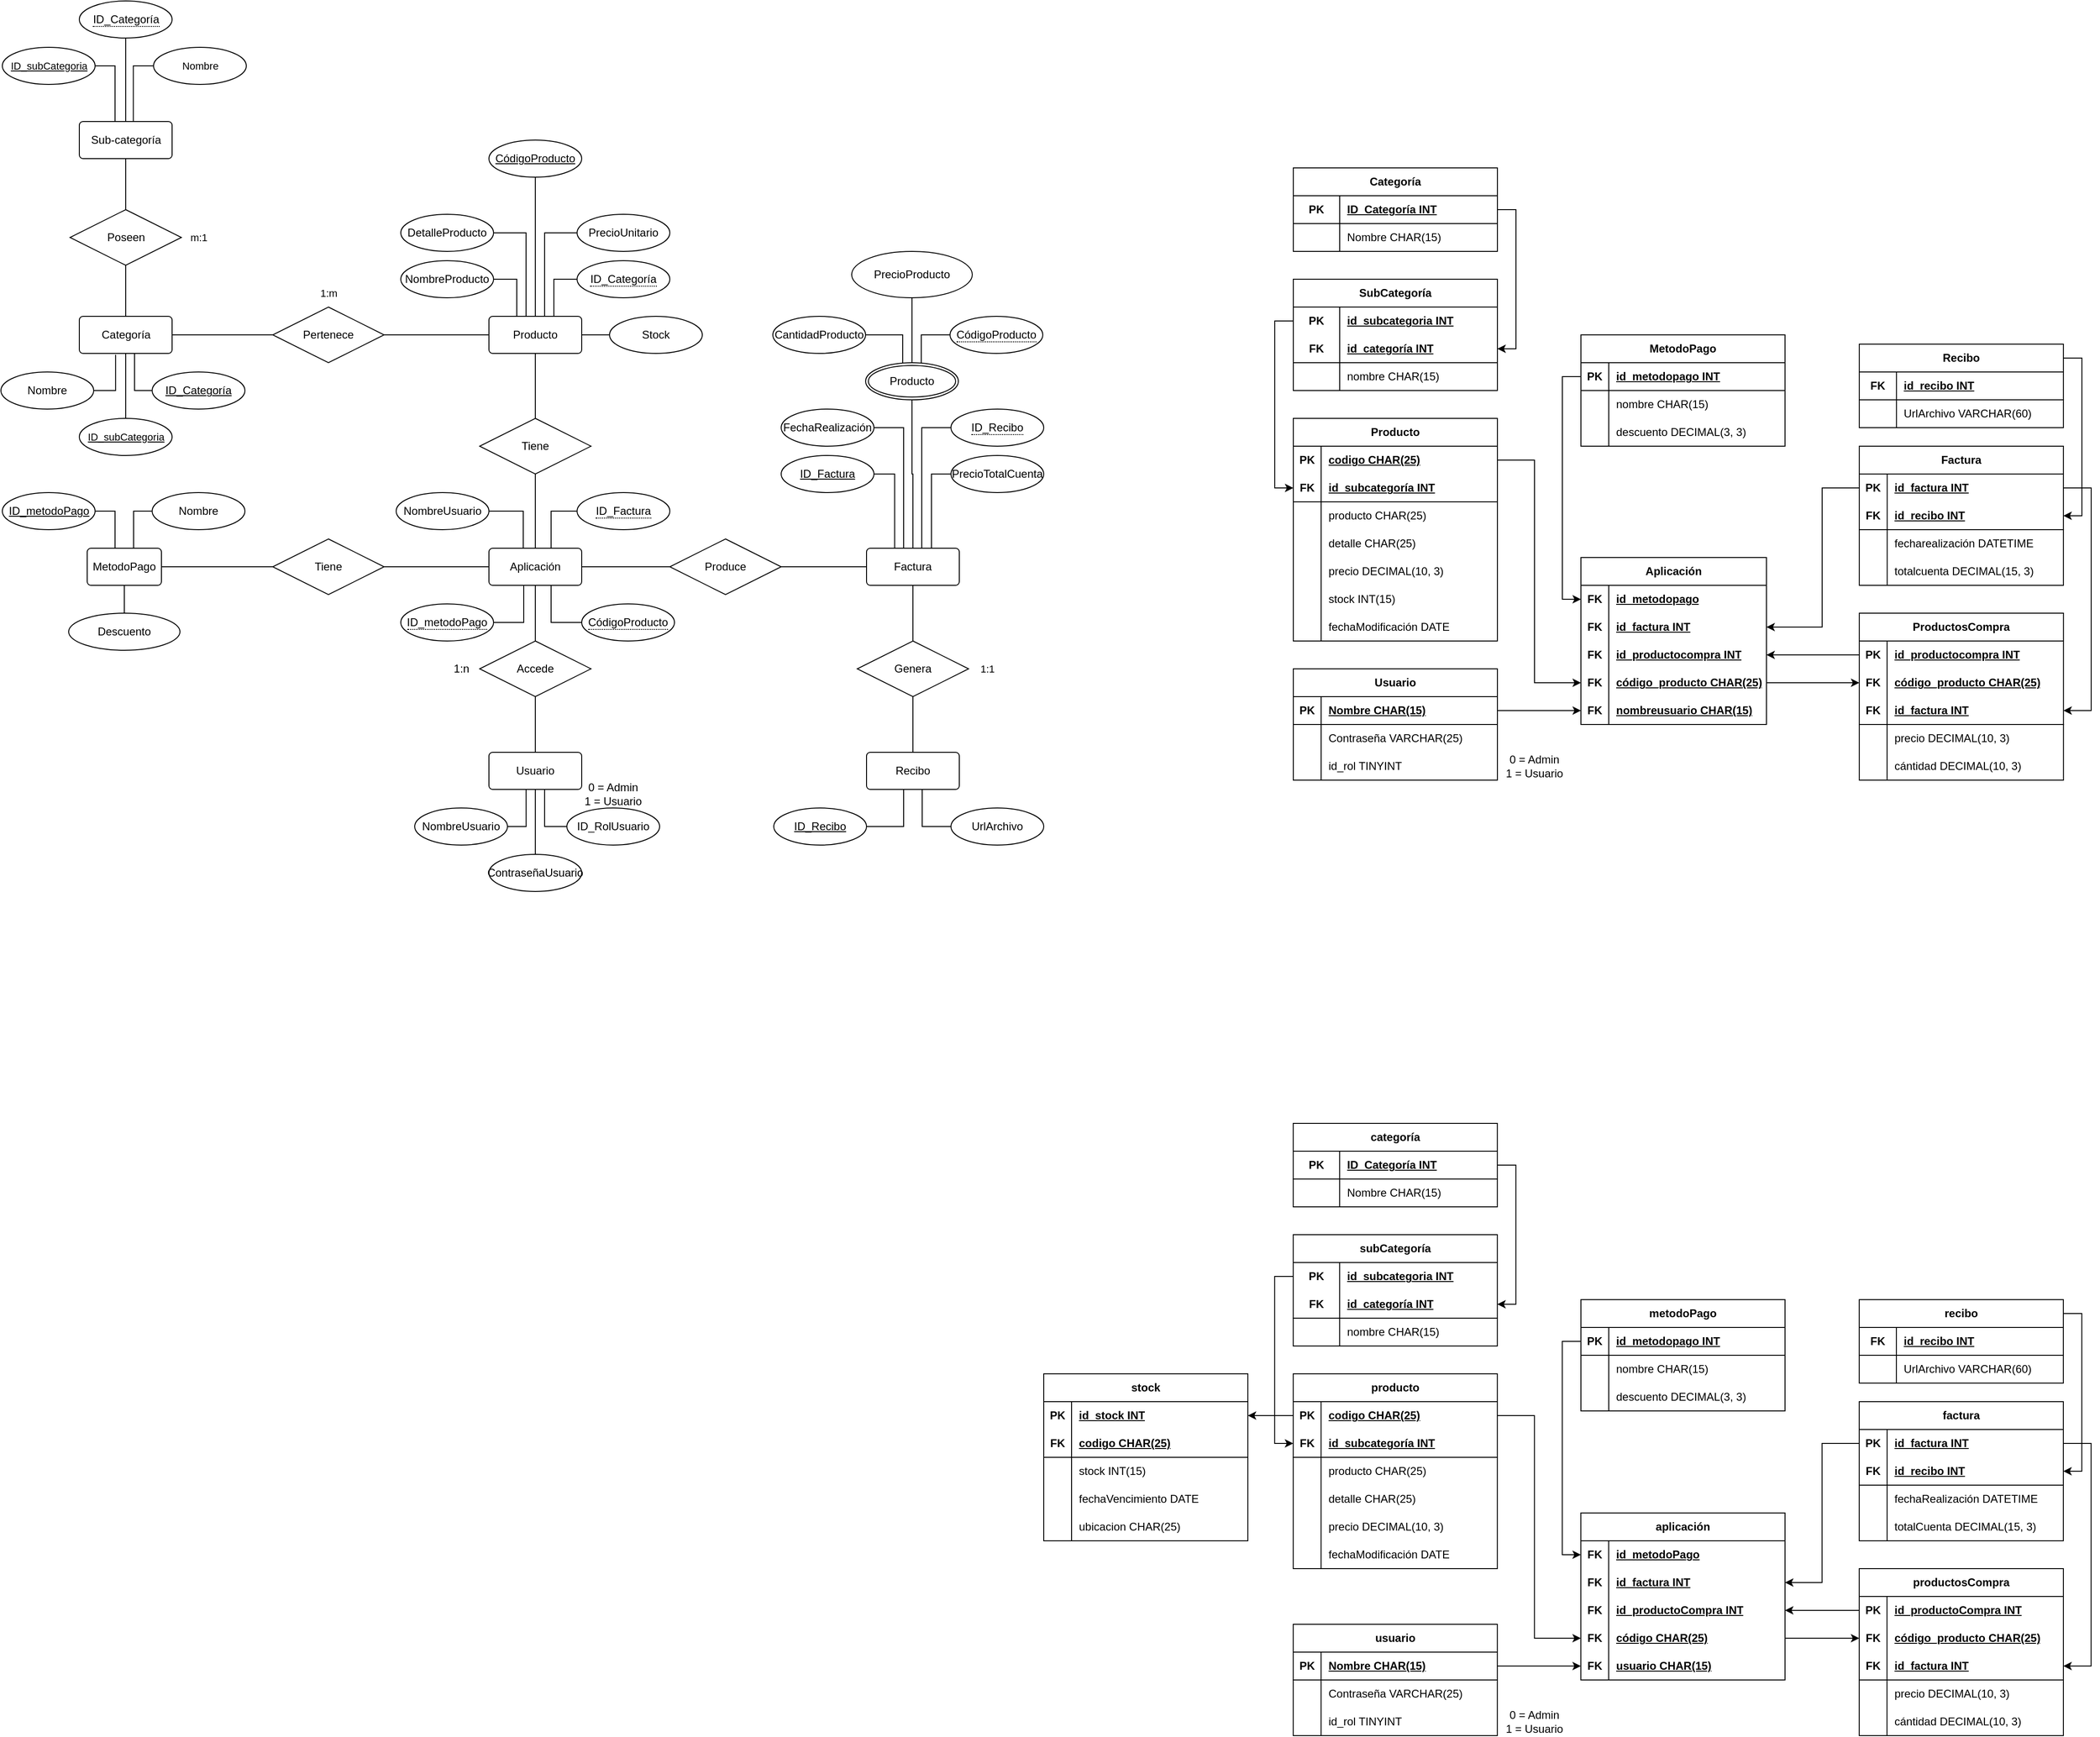 <mxfile version="21.6.8" type="device">
  <diagram id="vDqjUoAuHQiaoz7LTiOU" name="AlmacénMary">
    <mxGraphModel dx="1509" dy="844" grid="1" gridSize="10" guides="1" tooltips="1" connect="1" arrows="1" fold="1" page="1" pageScale="1" pageWidth="827" pageHeight="1169" math="0" shadow="0">
      <root>
        <mxCell id="0" />
        <mxCell id="1" parent="0" />
        <mxCell id="lYTeRvdv8kLkkW_NQM2Z-179" style="edgeStyle=orthogonalEdgeStyle;rounded=0;orthogonalLoop=1;jettySize=auto;html=1;entryX=0;entryY=0.5;entryDx=0;entryDy=0;endArrow=none;endFill=0;" parent="1" source="lYTeRvdv8kLkkW_NQM2Z-133" target="lYTeRvdv8kLkkW_NQM2Z-173" edge="1">
          <mxGeometry relative="1" as="geometry" />
        </mxCell>
        <mxCell id="lYTeRvdv8kLkkW_NQM2Z-203" style="edgeStyle=orthogonalEdgeStyle;rounded=0;orthogonalLoop=1;jettySize=auto;html=1;entryX=1;entryY=0.5;entryDx=0;entryDy=0;endArrow=none;endFill=0;" parent="1" source="lYTeRvdv8kLkkW_NQM2Z-133" target="lYTeRvdv8kLkkW_NQM2Z-162" edge="1">
          <mxGeometry relative="1" as="geometry">
            <Array as="points">
              <mxPoint x="680" y="560" />
            </Array>
          </mxGeometry>
        </mxCell>
        <mxCell id="lYTeRvdv8kLkkW_NQM2Z-204" style="edgeStyle=orthogonalEdgeStyle;rounded=0;orthogonalLoop=1;jettySize=auto;html=1;entryX=0;entryY=0.5;entryDx=0;entryDy=0;endArrow=none;endFill=0;" parent="1" source="lYTeRvdv8kLkkW_NQM2Z-133" target="lYTeRvdv8kLkkW_NQM2Z-161" edge="1">
          <mxGeometry relative="1" as="geometry">
            <Array as="points">
              <mxPoint x="710" y="560" />
            </Array>
          </mxGeometry>
        </mxCell>
        <mxCell id="lYTeRvdv8kLkkW_NQM2Z-261" style="edgeStyle=orthogonalEdgeStyle;rounded=0;orthogonalLoop=1;jettySize=auto;html=1;entryX=1;entryY=0.5;entryDx=0;entryDy=0;endArrow=none;endFill=0;" parent="1" source="lYTeRvdv8kLkkW_NQM2Z-133" target="lYTeRvdv8kLkkW_NQM2Z-160" edge="1">
          <mxGeometry relative="1" as="geometry">
            <Array as="points">
              <mxPoint x="710" y="680" />
            </Array>
          </mxGeometry>
        </mxCell>
        <mxCell id="lYTeRvdv8kLkkW_NQM2Z-262" style="edgeStyle=orthogonalEdgeStyle;rounded=0;orthogonalLoop=1;jettySize=auto;html=1;entryX=0.5;entryY=1;entryDx=0;entryDy=0;endArrow=none;endFill=0;" parent="1" source="lYTeRvdv8kLkkW_NQM2Z-133" target="lYTeRvdv8kLkkW_NQM2Z-260" edge="1">
          <mxGeometry relative="1" as="geometry" />
        </mxCell>
        <mxCell id="lYTeRvdv8kLkkW_NQM2Z-133" value="Aplicación" style="rounded=1;arcSize=10;whiteSpace=wrap;html=1;align=center;" parent="1" vertex="1">
          <mxGeometry x="643" y="600" width="100" height="40" as="geometry" />
        </mxCell>
        <mxCell id="lYTeRvdv8kLkkW_NQM2Z-134" value="Usuario" style="rounded=1;arcSize=10;whiteSpace=wrap;html=1;align=center;" parent="1" vertex="1">
          <mxGeometry x="643" y="820" width="100" height="40" as="geometry" />
        </mxCell>
        <mxCell id="lYTeRvdv8kLkkW_NQM2Z-135" style="edgeStyle=orthogonalEdgeStyle;rounded=0;orthogonalLoop=1;jettySize=auto;html=1;entryX=0.5;entryY=1;entryDx=0;entryDy=0;endArrow=none;endFill=0;" parent="1" source="lYTeRvdv8kLkkW_NQM2Z-141" target="lYTeRvdv8kLkkW_NQM2Z-164" edge="1">
          <mxGeometry relative="1" as="geometry" />
        </mxCell>
        <mxCell id="lYTeRvdv8kLkkW_NQM2Z-136" style="edgeStyle=orthogonalEdgeStyle;rounded=0;orthogonalLoop=1;jettySize=auto;html=1;entryX=1;entryY=0.5;entryDx=0;entryDy=0;endArrow=none;endFill=0;" parent="1" source="lYTeRvdv8kLkkW_NQM2Z-141" target="lYTeRvdv8kLkkW_NQM2Z-156" edge="1">
          <mxGeometry relative="1" as="geometry">
            <Array as="points">
              <mxPoint x="683" y="260" />
            </Array>
          </mxGeometry>
        </mxCell>
        <mxCell id="lYTeRvdv8kLkkW_NQM2Z-137" style="edgeStyle=orthogonalEdgeStyle;rounded=0;orthogonalLoop=1;jettySize=auto;html=1;entryX=0;entryY=0.5;entryDx=0;entryDy=0;endArrow=none;endFill=0;" parent="1" source="lYTeRvdv8kLkkW_NQM2Z-141" target="lYTeRvdv8kLkkW_NQM2Z-157" edge="1">
          <mxGeometry relative="1" as="geometry">
            <Array as="points">
              <mxPoint x="703" y="260" />
            </Array>
          </mxGeometry>
        </mxCell>
        <mxCell id="lYTeRvdv8kLkkW_NQM2Z-138" style="edgeStyle=orthogonalEdgeStyle;rounded=0;orthogonalLoop=1;jettySize=auto;html=1;entryX=1;entryY=0.5;entryDx=0;entryDy=0;endArrow=none;endFill=0;" parent="1" source="lYTeRvdv8kLkkW_NQM2Z-141" target="lYTeRvdv8kLkkW_NQM2Z-155" edge="1">
          <mxGeometry relative="1" as="geometry">
            <Array as="points">
              <mxPoint x="673" y="310" />
            </Array>
          </mxGeometry>
        </mxCell>
        <mxCell id="lYTeRvdv8kLkkW_NQM2Z-140" style="edgeStyle=orthogonalEdgeStyle;rounded=0;orthogonalLoop=1;jettySize=auto;html=1;entryX=0;entryY=0.5;entryDx=0;entryDy=0;endArrow=none;endFill=0;" parent="1" source="lYTeRvdv8kLkkW_NQM2Z-141" target="lYTeRvdv8kLkkW_NQM2Z-172" edge="1">
          <mxGeometry relative="1" as="geometry">
            <Array as="points">
              <mxPoint x="713" y="310" />
            </Array>
          </mxGeometry>
        </mxCell>
        <mxCell id="lYTeRvdv8kLkkW_NQM2Z-258" style="edgeStyle=orthogonalEdgeStyle;rounded=0;orthogonalLoop=1;jettySize=auto;html=1;entryX=1;entryY=0.5;entryDx=0;entryDy=0;endArrow=none;endFill=0;" parent="1" source="lYTeRvdv8kLkkW_NQM2Z-141" target="lYTeRvdv8kLkkW_NQM2Z-169" edge="1">
          <mxGeometry relative="1" as="geometry" />
        </mxCell>
        <mxCell id="DULyICYCI1vemp3DEOBY-2" style="edgeStyle=orthogonalEdgeStyle;rounded=0;orthogonalLoop=1;jettySize=auto;html=1;exitX=1;exitY=0.5;exitDx=0;exitDy=0;entryX=0;entryY=0.5;entryDx=0;entryDy=0;endArrow=none;endFill=0;" parent="1" source="lYTeRvdv8kLkkW_NQM2Z-141" target="DULyICYCI1vemp3DEOBY-1" edge="1">
          <mxGeometry relative="1" as="geometry" />
        </mxCell>
        <mxCell id="lYTeRvdv8kLkkW_NQM2Z-141" value="Producto" style="rounded=1;arcSize=10;whiteSpace=wrap;html=1;align=center;" parent="1" vertex="1">
          <mxGeometry x="643" y="350" width="100" height="40" as="geometry" />
        </mxCell>
        <mxCell id="lYTeRvdv8kLkkW_NQM2Z-144" style="edgeStyle=orthogonalEdgeStyle;rounded=0;orthogonalLoop=1;jettySize=auto;html=1;exitX=1;exitY=0.5;exitDx=0;exitDy=0;endArrow=none;endFill=0;" parent="1" source="lYTeRvdv8kLkkW_NQM2Z-145" edge="1">
          <mxGeometry relative="1" as="geometry">
            <mxPoint x="683.059" y="860.0" as="targetPoint" />
            <Array as="points">
              <mxPoint x="683" y="900" />
            </Array>
          </mxGeometry>
        </mxCell>
        <mxCell id="lYTeRvdv8kLkkW_NQM2Z-145" value="NombreUsuario" style="ellipse;whiteSpace=wrap;html=1;align=center;" parent="1" vertex="1">
          <mxGeometry x="563" y="880" width="100" height="40" as="geometry" />
        </mxCell>
        <mxCell id="lYTeRvdv8kLkkW_NQM2Z-146" style="edgeStyle=orthogonalEdgeStyle;rounded=0;orthogonalLoop=1;jettySize=auto;html=1;exitX=0.5;exitY=0;exitDx=0;exitDy=0;entryX=0.5;entryY=1;entryDx=0;entryDy=0;endArrow=none;endFill=0;" parent="1" source="lYTeRvdv8kLkkW_NQM2Z-147" target="lYTeRvdv8kLkkW_NQM2Z-134" edge="1">
          <mxGeometry relative="1" as="geometry">
            <Array as="points" />
          </mxGeometry>
        </mxCell>
        <mxCell id="lYTeRvdv8kLkkW_NQM2Z-147" value="ContraseñaUsuario" style="ellipse;whiteSpace=wrap;html=1;align=center;" parent="1" vertex="1">
          <mxGeometry x="643" y="930" width="100" height="40" as="geometry" />
        </mxCell>
        <mxCell id="lYTeRvdv8kLkkW_NQM2Z-148" style="edgeStyle=orthogonalEdgeStyle;rounded=0;orthogonalLoop=1;jettySize=auto;html=1;exitX=0;exitY=0.5;exitDx=0;exitDy=0;entryX=0.6;entryY=1;entryDx=0;entryDy=0;entryPerimeter=0;endArrow=none;endFill=0;" parent="1" source="lYTeRvdv8kLkkW_NQM2Z-149" target="lYTeRvdv8kLkkW_NQM2Z-134" edge="1">
          <mxGeometry relative="1" as="geometry" />
        </mxCell>
        <mxCell id="lYTeRvdv8kLkkW_NQM2Z-149" value="ID_RolUsuario" style="ellipse;whiteSpace=wrap;html=1;align=center;" parent="1" vertex="1">
          <mxGeometry x="727" y="880" width="100" height="40" as="geometry" />
        </mxCell>
        <mxCell id="lYTeRvdv8kLkkW_NQM2Z-150" style="edgeStyle=orthogonalEdgeStyle;rounded=0;orthogonalLoop=1;jettySize=auto;html=1;exitX=0.5;exitY=0;exitDx=0;exitDy=0;entryX=0.5;entryY=1;entryDx=0;entryDy=0;endArrow=none;endFill=0;" parent="1" source="lYTeRvdv8kLkkW_NQM2Z-152" target="lYTeRvdv8kLkkW_NQM2Z-133" edge="1">
          <mxGeometry relative="1" as="geometry" />
        </mxCell>
        <mxCell id="lYTeRvdv8kLkkW_NQM2Z-151" style="edgeStyle=orthogonalEdgeStyle;rounded=0;orthogonalLoop=1;jettySize=auto;html=1;exitX=0.5;exitY=1;exitDx=0;exitDy=0;endArrow=none;endFill=0;" parent="1" source="lYTeRvdv8kLkkW_NQM2Z-152" target="lYTeRvdv8kLkkW_NQM2Z-134" edge="1">
          <mxGeometry relative="1" as="geometry" />
        </mxCell>
        <mxCell id="lYTeRvdv8kLkkW_NQM2Z-152" value="Accede" style="shape=rhombus;perimeter=rhombusPerimeter;whiteSpace=wrap;html=1;align=center;" parent="1" vertex="1">
          <mxGeometry x="633" y="700" width="120" height="60" as="geometry" />
        </mxCell>
        <mxCell id="lYTeRvdv8kLkkW_NQM2Z-155" value="NombreProducto" style="ellipse;whiteSpace=wrap;html=1;align=center;" parent="1" vertex="1">
          <mxGeometry x="548" y="290" width="100" height="40" as="geometry" />
        </mxCell>
        <mxCell id="lYTeRvdv8kLkkW_NQM2Z-156" value="DetalleProducto" style="ellipse;whiteSpace=wrap;html=1;align=center;" parent="1" vertex="1">
          <mxGeometry x="548" y="240" width="100" height="40" as="geometry" />
        </mxCell>
        <mxCell id="lYTeRvdv8kLkkW_NQM2Z-157" value="PrecioUnitario" style="ellipse;whiteSpace=wrap;html=1;align=center;" parent="1" vertex="1">
          <mxGeometry x="738" y="240" width="100" height="40" as="geometry" />
        </mxCell>
        <mxCell id="lYTeRvdv8kLkkW_NQM2Z-159" value="1:n" style="text;html=1;align=center;verticalAlign=middle;resizable=0;points=[];autosize=1;strokeColor=none;fillColor=none;" parent="1" vertex="1">
          <mxGeometry x="593" y="715" width="40" height="30" as="geometry" />
        </mxCell>
        <mxCell id="lYTeRvdv8kLkkW_NQM2Z-160" value="&lt;span style=&quot;border-bottom: 1px dotted&quot;&gt;CódigoProducto&lt;/span&gt;" style="ellipse;whiteSpace=wrap;html=1;align=center;" parent="1" vertex="1">
          <mxGeometry x="743" y="660" width="100" height="40" as="geometry" />
        </mxCell>
        <mxCell id="lYTeRvdv8kLkkW_NQM2Z-161" value="&lt;span style=&quot;border-bottom: 1px dotted&quot;&gt;ID_Factura&lt;/span&gt;" style="ellipse;whiteSpace=wrap;html=1;align=center;" parent="1" vertex="1">
          <mxGeometry x="738" y="540" width="100" height="40" as="geometry" />
        </mxCell>
        <mxCell id="lYTeRvdv8kLkkW_NQM2Z-162" value="NombreUsuario" style="ellipse;whiteSpace=wrap;html=1;align=center;" parent="1" vertex="1">
          <mxGeometry x="543" y="540" width="100" height="40" as="geometry" />
        </mxCell>
        <mxCell id="lYTeRvdv8kLkkW_NQM2Z-163" value="0 = Admin&lt;br&gt;1 = Usuario" style="text;html=1;strokeColor=none;fillColor=none;align=center;verticalAlign=middle;whiteSpace=wrap;rounded=0;" parent="1" vertex="1">
          <mxGeometry x="727" y="850" width="100" height="30" as="geometry" />
        </mxCell>
        <mxCell id="lYTeRvdv8kLkkW_NQM2Z-164" value="&lt;u&gt;CódigoProducto&lt;/u&gt;" style="ellipse;whiteSpace=wrap;html=1;align=center;" parent="1" vertex="1">
          <mxGeometry x="643" y="160" width="100" height="40" as="geometry" />
        </mxCell>
        <mxCell id="lYTeRvdv8kLkkW_NQM2Z-165" style="edgeStyle=orthogonalEdgeStyle;rounded=0;orthogonalLoop=1;jettySize=auto;html=1;entryX=0;entryY=0.5;entryDx=0;entryDy=0;endArrow=none;endFill=0;" parent="1" source="lYTeRvdv8kLkkW_NQM2Z-167" target="lYTeRvdv8kLkkW_NQM2Z-171" edge="1">
          <mxGeometry relative="1" as="geometry">
            <Array as="points">
              <mxPoint x="261" y="430" />
            </Array>
          </mxGeometry>
        </mxCell>
        <mxCell id="lYTeRvdv8kLkkW_NQM2Z-166" style="edgeStyle=orthogonalEdgeStyle;rounded=0;orthogonalLoop=1;jettySize=auto;html=1;entryX=1;entryY=0.5;entryDx=0;entryDy=0;endArrow=none;endFill=0;exitX=0.391;exitY=1.034;exitDx=0;exitDy=0;exitPerimeter=0;" parent="1" source="lYTeRvdv8kLkkW_NQM2Z-167" target="lYTeRvdv8kLkkW_NQM2Z-170" edge="1">
          <mxGeometry relative="1" as="geometry">
            <Array as="points">
              <mxPoint x="241" y="430" />
            </Array>
          </mxGeometry>
        </mxCell>
        <mxCell id="DULyICYCI1vemp3DEOBY-6" style="edgeStyle=orthogonalEdgeStyle;shape=connector;rounded=0;orthogonalLoop=1;jettySize=auto;html=1;exitX=0.5;exitY=0;exitDx=0;exitDy=0;entryX=0.5;entryY=1;entryDx=0;entryDy=0;labelBackgroundColor=default;strokeColor=default;fontFamily=Helvetica;fontSize=11;fontColor=default;endArrow=none;endFill=0;" parent="1" source="lYTeRvdv8kLkkW_NQM2Z-167" target="DULyICYCI1vemp3DEOBY-4" edge="1">
          <mxGeometry relative="1" as="geometry" />
        </mxCell>
        <mxCell id="MU-CBqEzvpY1SloHTtcO-3" style="edgeStyle=orthogonalEdgeStyle;rounded=0;orthogonalLoop=1;jettySize=auto;html=1;endArrow=none;endFill=0;" parent="1" source="lYTeRvdv8kLkkW_NQM2Z-167" target="MU-CBqEzvpY1SloHTtcO-2" edge="1">
          <mxGeometry relative="1" as="geometry" />
        </mxCell>
        <mxCell id="lYTeRvdv8kLkkW_NQM2Z-167" value="Categoría" style="rounded=1;arcSize=10;whiteSpace=wrap;html=1;align=center;" parent="1" vertex="1">
          <mxGeometry x="201.5" y="350" width="100" height="40" as="geometry" />
        </mxCell>
        <mxCell id="lYTeRvdv8kLkkW_NQM2Z-259" style="edgeStyle=orthogonalEdgeStyle;rounded=0;orthogonalLoop=1;jettySize=auto;html=1;entryX=1;entryY=0.5;entryDx=0;entryDy=0;endArrow=none;endFill=0;" parent="1" source="lYTeRvdv8kLkkW_NQM2Z-169" target="lYTeRvdv8kLkkW_NQM2Z-167" edge="1">
          <mxGeometry relative="1" as="geometry" />
        </mxCell>
        <mxCell id="lYTeRvdv8kLkkW_NQM2Z-169" value="Pertenece" style="shape=rhombus;perimeter=rhombusPerimeter;whiteSpace=wrap;html=1;align=center;" parent="1" vertex="1">
          <mxGeometry x="410" y="340" width="120" height="60" as="geometry" />
        </mxCell>
        <mxCell id="lYTeRvdv8kLkkW_NQM2Z-170" value="Nombre" style="ellipse;whiteSpace=wrap;html=1;align=center;" parent="1" vertex="1">
          <mxGeometry x="117" y="410" width="100" height="40" as="geometry" />
        </mxCell>
        <mxCell id="lYTeRvdv8kLkkW_NQM2Z-171" value="&lt;u&gt;ID_Categoría&lt;/u&gt;" style="ellipse;whiteSpace=wrap;html=1;align=center;" parent="1" vertex="1">
          <mxGeometry x="280" y="410" width="100" height="40" as="geometry" />
        </mxCell>
        <mxCell id="lYTeRvdv8kLkkW_NQM2Z-172" value="&lt;span style=&quot;border-bottom: 1px dotted&quot;&gt;ID_Categoría&lt;/span&gt;" style="ellipse;whiteSpace=wrap;html=1;align=center;" parent="1" vertex="1">
          <mxGeometry x="738" y="290" width="100" height="40" as="geometry" />
        </mxCell>
        <mxCell id="lYTeRvdv8kLkkW_NQM2Z-180" style="edgeStyle=orthogonalEdgeStyle;rounded=0;orthogonalLoop=1;jettySize=auto;html=1;entryX=0;entryY=0.5;entryDx=0;entryDy=0;endArrow=none;endFill=0;" parent="1" source="lYTeRvdv8kLkkW_NQM2Z-173" target="lYTeRvdv8kLkkW_NQM2Z-175" edge="1">
          <mxGeometry relative="1" as="geometry" />
        </mxCell>
        <mxCell id="lYTeRvdv8kLkkW_NQM2Z-173" value="Produce" style="shape=rhombus;perimeter=rhombusPerimeter;whiteSpace=wrap;html=1;align=center;" parent="1" vertex="1">
          <mxGeometry x="838" y="590" width="120" height="60" as="geometry" />
        </mxCell>
        <mxCell id="lYTeRvdv8kLkkW_NQM2Z-183" style="edgeStyle=orthogonalEdgeStyle;rounded=0;orthogonalLoop=1;jettySize=auto;html=1;entryX=0.5;entryY=0;entryDx=0;entryDy=0;endArrow=none;endFill=0;" parent="1" source="lYTeRvdv8kLkkW_NQM2Z-175" target="lYTeRvdv8kLkkW_NQM2Z-182" edge="1">
          <mxGeometry relative="1" as="geometry" />
        </mxCell>
        <mxCell id="lYTeRvdv8kLkkW_NQM2Z-222" style="edgeStyle=orthogonalEdgeStyle;rounded=0;orthogonalLoop=1;jettySize=auto;html=1;entryX=1;entryY=0.5;entryDx=0;entryDy=0;endArrow=none;endFill=0;exitX=0.4;exitY=0.033;exitDx=0;exitDy=0;exitPerimeter=0;" parent="1" source="lYTeRvdv8kLkkW_NQM2Z-175" target="lYTeRvdv8kLkkW_NQM2Z-218" edge="1">
          <mxGeometry relative="1" as="geometry">
            <Array as="points">
              <mxPoint x="1090" y="470" />
            </Array>
          </mxGeometry>
        </mxCell>
        <mxCell id="lYTeRvdv8kLkkW_NQM2Z-224" style="edgeStyle=orthogonalEdgeStyle;rounded=0;orthogonalLoop=1;jettySize=auto;html=1;entryX=1;entryY=0.5;entryDx=0;entryDy=0;endArrow=none;endFill=0;exitX=0.303;exitY=-0.008;exitDx=0;exitDy=0;exitPerimeter=0;" parent="1" source="lYTeRvdv8kLkkW_NQM2Z-175" target="lYTeRvdv8kLkkW_NQM2Z-210" edge="1">
          <mxGeometry relative="1" as="geometry">
            <Array as="points">
              <mxPoint x="1080" y="520" />
            </Array>
          </mxGeometry>
        </mxCell>
        <mxCell id="lYTeRvdv8kLkkW_NQM2Z-225" style="edgeStyle=orthogonalEdgeStyle;rounded=0;orthogonalLoop=1;jettySize=auto;html=1;entryX=0;entryY=0.5;entryDx=0;entryDy=0;endArrow=none;endFill=0;" parent="1" source="lYTeRvdv8kLkkW_NQM2Z-175" target="lYTeRvdv8kLkkW_NQM2Z-217" edge="1">
          <mxGeometry relative="1" as="geometry">
            <Array as="points">
              <mxPoint x="1120" y="520" />
            </Array>
          </mxGeometry>
        </mxCell>
        <mxCell id="lYTeRvdv8kLkkW_NQM2Z-235" style="edgeStyle=orthogonalEdgeStyle;rounded=0;orthogonalLoop=1;jettySize=auto;html=1;entryX=0;entryY=0.5;entryDx=0;entryDy=0;endArrow=none;endFill=0;exitX=0.595;exitY=0.004;exitDx=0;exitDy=0;exitPerimeter=0;" parent="1" source="lYTeRvdv8kLkkW_NQM2Z-175" target="lYTeRvdv8kLkkW_NQM2Z-234" edge="1">
          <mxGeometry relative="1" as="geometry">
            <Array as="points">
              <mxPoint x="1109" y="470" />
            </Array>
          </mxGeometry>
        </mxCell>
        <mxCell id="lYTeRvdv8kLkkW_NQM2Z-237" style="edgeStyle=orthogonalEdgeStyle;rounded=0;orthogonalLoop=1;jettySize=auto;html=1;entryX=0.5;entryY=1;entryDx=0;entryDy=0;endArrow=none;endFill=0;" parent="1" source="lYTeRvdv8kLkkW_NQM2Z-175" target="lYTeRvdv8kLkkW_NQM2Z-247" edge="1">
          <mxGeometry relative="1" as="geometry">
            <mxPoint x="1100" y="395" as="targetPoint" />
          </mxGeometry>
        </mxCell>
        <mxCell id="lYTeRvdv8kLkkW_NQM2Z-175" value="Factura" style="rounded=1;arcSize=10;whiteSpace=wrap;html=1;align=center;" parent="1" vertex="1">
          <mxGeometry x="1050" y="600" width="100" height="40" as="geometry" />
        </mxCell>
        <mxCell id="lYTeRvdv8kLkkW_NQM2Z-229" style="edgeStyle=orthogonalEdgeStyle;rounded=0;orthogonalLoop=1;jettySize=auto;html=1;entryX=0.5;entryY=0;entryDx=0;entryDy=0;endArrow=none;endFill=0;" parent="1" source="lYTeRvdv8kLkkW_NQM2Z-182" target="lYTeRvdv8kLkkW_NQM2Z-228" edge="1">
          <mxGeometry relative="1" as="geometry" />
        </mxCell>
        <mxCell id="lYTeRvdv8kLkkW_NQM2Z-182" value="Genera" style="shape=rhombus;perimeter=rhombusPerimeter;whiteSpace=wrap;html=1;align=center;" parent="1" vertex="1">
          <mxGeometry x="1040" y="700" width="120" height="60" as="geometry" />
        </mxCell>
        <mxCell id="lYTeRvdv8kLkkW_NQM2Z-198" style="edgeStyle=orthogonalEdgeStyle;rounded=0;orthogonalLoop=1;jettySize=auto;html=1;entryX=0;entryY=0.5;entryDx=0;entryDy=0;endArrow=none;endFill=0;strokeColor=default;" parent="1" source="lYTeRvdv8kLkkW_NQM2Z-185" target="lYTeRvdv8kLkkW_NQM2Z-187" edge="1">
          <mxGeometry relative="1" as="geometry" />
        </mxCell>
        <mxCell id="lYTeRvdv8kLkkW_NQM2Z-266" style="edgeStyle=orthogonalEdgeStyle;rounded=0;orthogonalLoop=1;jettySize=auto;html=1;entryX=1;entryY=0.5;entryDx=0;entryDy=0;strokeColor=default;endArrow=none;endFill=0;" parent="1" source="lYTeRvdv8kLkkW_NQM2Z-185" target="lYTeRvdv8kLkkW_NQM2Z-256" edge="1">
          <mxGeometry relative="1" as="geometry">
            <Array as="points">
              <mxPoint x="240" y="560" />
            </Array>
          </mxGeometry>
        </mxCell>
        <mxCell id="lYTeRvdv8kLkkW_NQM2Z-267" style="edgeStyle=orthogonalEdgeStyle;rounded=0;orthogonalLoop=1;jettySize=auto;html=1;entryX=0;entryY=0.5;entryDx=0;entryDy=0;strokeColor=default;endArrow=none;endFill=0;" parent="1" source="lYTeRvdv8kLkkW_NQM2Z-185" target="lYTeRvdv8kLkkW_NQM2Z-257" edge="1">
          <mxGeometry relative="1" as="geometry">
            <Array as="points">
              <mxPoint x="260" y="560" />
            </Array>
          </mxGeometry>
        </mxCell>
        <mxCell id="ylq0Wh5do1DhNVSN07a9-79" style="edgeStyle=orthogonalEdgeStyle;rounded=0;orthogonalLoop=1;jettySize=auto;html=1;exitX=0.5;exitY=1;exitDx=0;exitDy=0;entryX=0.5;entryY=0;entryDx=0;entryDy=0;strokeColor=default;endArrow=none;endFill=0;" parent="1" source="lYTeRvdv8kLkkW_NQM2Z-185" target="ylq0Wh5do1DhNVSN07a9-77" edge="1">
          <mxGeometry relative="1" as="geometry" />
        </mxCell>
        <mxCell id="lYTeRvdv8kLkkW_NQM2Z-185" value="MetodoPago" style="rounded=1;arcSize=10;whiteSpace=wrap;html=1;align=center;strokeColor=default;" parent="1" vertex="1">
          <mxGeometry x="210" y="600" width="80" height="40" as="geometry" />
        </mxCell>
        <mxCell id="lYTeRvdv8kLkkW_NQM2Z-199" style="edgeStyle=orthogonalEdgeStyle;rounded=0;orthogonalLoop=1;jettySize=auto;html=1;entryX=0;entryY=0.5;entryDx=0;entryDy=0;endArrow=none;endFill=0;" parent="1" source="lYTeRvdv8kLkkW_NQM2Z-187" target="lYTeRvdv8kLkkW_NQM2Z-133" edge="1">
          <mxGeometry relative="1" as="geometry" />
        </mxCell>
        <mxCell id="lYTeRvdv8kLkkW_NQM2Z-187" value="Tiene" style="shape=rhombus;perimeter=rhombusPerimeter;whiteSpace=wrap;html=1;align=center;" parent="1" vertex="1">
          <mxGeometry x="410" y="590" width="120" height="60" as="geometry" />
        </mxCell>
        <mxCell id="lYTeRvdv8kLkkW_NQM2Z-210" value="ID_Factura" style="ellipse;whiteSpace=wrap;html=1;align=center;fontStyle=4;" parent="1" vertex="1">
          <mxGeometry x="958" y="500" width="100" height="40" as="geometry" />
        </mxCell>
        <mxCell id="lYTeRvdv8kLkkW_NQM2Z-217" value="PrecioTotalCuenta" style="ellipse;whiteSpace=wrap;html=1;align=center;" parent="1" vertex="1">
          <mxGeometry x="1141" y="500" width="100" height="40" as="geometry" />
        </mxCell>
        <mxCell id="lYTeRvdv8kLkkW_NQM2Z-218" value="FechaRealización" style="ellipse;whiteSpace=wrap;html=1;align=center;" parent="1" vertex="1">
          <mxGeometry x="958" y="450" width="100" height="40" as="geometry" />
        </mxCell>
        <mxCell id="lYTeRvdv8kLkkW_NQM2Z-270" style="edgeStyle=orthogonalEdgeStyle;rounded=0;orthogonalLoop=1;jettySize=auto;html=1;entryX=1;entryY=0.5;entryDx=0;entryDy=0;endArrow=none;endFill=0;" parent="1" source="lYTeRvdv8kLkkW_NQM2Z-228" target="lYTeRvdv8kLkkW_NQM2Z-242" edge="1">
          <mxGeometry relative="1" as="geometry">
            <Array as="points">
              <mxPoint x="1090" y="900" />
            </Array>
          </mxGeometry>
        </mxCell>
        <mxCell id="lYTeRvdv8kLkkW_NQM2Z-271" style="edgeStyle=orthogonalEdgeStyle;rounded=0;orthogonalLoop=1;jettySize=auto;html=1;entryX=0;entryY=0.5;entryDx=0;entryDy=0;endArrow=none;endFill=0;" parent="1" source="lYTeRvdv8kLkkW_NQM2Z-228" target="lYTeRvdv8kLkkW_NQM2Z-232" edge="1">
          <mxGeometry relative="1" as="geometry">
            <Array as="points">
              <mxPoint x="1110" y="900" />
            </Array>
          </mxGeometry>
        </mxCell>
        <mxCell id="lYTeRvdv8kLkkW_NQM2Z-228" value="Recibo" style="rounded=1;arcSize=10;whiteSpace=wrap;html=1;align=center;" parent="1" vertex="1">
          <mxGeometry x="1050" y="820" width="100" height="40" as="geometry" />
        </mxCell>
        <mxCell id="lYTeRvdv8kLkkW_NQM2Z-232" value="UrlArchivo" style="ellipse;whiteSpace=wrap;html=1;align=center;" parent="1" vertex="1">
          <mxGeometry x="1141" y="880" width="100" height="40" as="geometry" />
        </mxCell>
        <mxCell id="lYTeRvdv8kLkkW_NQM2Z-234" value="&lt;span style=&quot;border-bottom: 1px dotted&quot;&gt;ID_Recibo&lt;/span&gt;" style="ellipse;whiteSpace=wrap;html=1;align=center;" parent="1" vertex="1">
          <mxGeometry x="1141" y="450" width="100" height="40" as="geometry" />
        </mxCell>
        <mxCell id="lYTeRvdv8kLkkW_NQM2Z-242" value="&lt;u&gt;ID_Recibo&lt;/u&gt;" style="ellipse;whiteSpace=wrap;html=1;align=center;" parent="1" vertex="1">
          <mxGeometry x="950" y="880" width="100" height="40" as="geometry" />
        </mxCell>
        <mxCell id="lYTeRvdv8kLkkW_NQM2Z-252" style="edgeStyle=orthogonalEdgeStyle;rounded=0;orthogonalLoop=1;jettySize=auto;html=1;entryX=0.5;entryY=1;entryDx=0;entryDy=0;endArrow=none;endFill=0;" parent="1" source="lYTeRvdv8kLkkW_NQM2Z-247" target="lYTeRvdv8kLkkW_NQM2Z-251" edge="1">
          <mxGeometry relative="1" as="geometry" />
        </mxCell>
        <mxCell id="lYTeRvdv8kLkkW_NQM2Z-253" style="edgeStyle=orthogonalEdgeStyle;rounded=0;orthogonalLoop=1;jettySize=auto;html=1;entryX=1;entryY=0.5;entryDx=0;entryDy=0;endArrow=none;endFill=0;" parent="1" source="lYTeRvdv8kLkkW_NQM2Z-247" target="lYTeRvdv8kLkkW_NQM2Z-249" edge="1">
          <mxGeometry relative="1" as="geometry">
            <Array as="points">
              <mxPoint x="1089" y="370" />
            </Array>
          </mxGeometry>
        </mxCell>
        <mxCell id="lYTeRvdv8kLkkW_NQM2Z-254" style="edgeStyle=orthogonalEdgeStyle;rounded=0;orthogonalLoop=1;jettySize=auto;html=1;entryX=0;entryY=0.5;entryDx=0;entryDy=0;endArrow=none;endFill=0;" parent="1" source="lYTeRvdv8kLkkW_NQM2Z-247" target="lYTeRvdv8kLkkW_NQM2Z-250" edge="1">
          <mxGeometry relative="1" as="geometry">
            <Array as="points">
              <mxPoint x="1109" y="370" />
            </Array>
          </mxGeometry>
        </mxCell>
        <mxCell id="lYTeRvdv8kLkkW_NQM2Z-247" value="Producto" style="ellipse;shape=doubleEllipse;margin=3;whiteSpace=wrap;html=1;align=center;" parent="1" vertex="1">
          <mxGeometry x="1049" y="400" width="100" height="40" as="geometry" />
        </mxCell>
        <mxCell id="lYTeRvdv8kLkkW_NQM2Z-249" value="CantidadProducto" style="ellipse;whiteSpace=wrap;html=1;align=center;" parent="1" vertex="1">
          <mxGeometry x="949" y="350" width="100" height="40" as="geometry" />
        </mxCell>
        <mxCell id="lYTeRvdv8kLkkW_NQM2Z-250" value="&lt;span style=&quot;border-bottom: 1px dotted&quot;&gt;CódigoProducto&lt;/span&gt;" style="ellipse;whiteSpace=wrap;html=1;align=center;" parent="1" vertex="1">
          <mxGeometry x="1140" y="350" width="100" height="40" as="geometry" />
        </mxCell>
        <mxCell id="lYTeRvdv8kLkkW_NQM2Z-251" value="PrecioProducto" style="ellipse;whiteSpace=wrap;html=1;align=center;" parent="1" vertex="1">
          <mxGeometry x="1034" y="280" width="130" height="50" as="geometry" />
        </mxCell>
        <mxCell id="lYTeRvdv8kLkkW_NQM2Z-256" value="ID_metodoPago" style="ellipse;whiteSpace=wrap;html=1;align=center;fontStyle=4;" parent="1" vertex="1">
          <mxGeometry x="118.5" y="540" width="100" height="40" as="geometry" />
        </mxCell>
        <mxCell id="lYTeRvdv8kLkkW_NQM2Z-257" value="Nombre" style="ellipse;whiteSpace=wrap;html=1;align=center;" parent="1" vertex="1">
          <mxGeometry x="280" y="540" width="100" height="40" as="geometry" />
        </mxCell>
        <mxCell id="lYTeRvdv8kLkkW_NQM2Z-263" style="edgeStyle=orthogonalEdgeStyle;rounded=0;orthogonalLoop=1;jettySize=auto;html=1;entryX=0.5;entryY=1;entryDx=0;entryDy=0;endArrow=none;endFill=0;" parent="1" source="lYTeRvdv8kLkkW_NQM2Z-260" target="lYTeRvdv8kLkkW_NQM2Z-141" edge="1">
          <mxGeometry relative="1" as="geometry" />
        </mxCell>
        <mxCell id="lYTeRvdv8kLkkW_NQM2Z-260" value="Tiene" style="shape=rhombus;perimeter=rhombusPerimeter;whiteSpace=wrap;html=1;align=center;" parent="1" vertex="1">
          <mxGeometry x="633" y="460" width="120" height="60" as="geometry" />
        </mxCell>
        <mxCell id="ylq0Wh5do1DhNVSN07a9-77" value="Descuento" style="ellipse;whiteSpace=wrap;html=1;align=center;" parent="1" vertex="1">
          <mxGeometry x="190" y="670" width="120" height="40" as="geometry" />
        </mxCell>
        <mxCell id="ylq0Wh5do1DhNVSN07a9-82" style="edgeStyle=orthogonalEdgeStyle;shape=connector;rounded=0;orthogonalLoop=1;jettySize=auto;html=1;exitX=1;exitY=0.5;exitDx=0;exitDy=0;entryX=0.375;entryY=1.013;entryDx=0;entryDy=0;entryPerimeter=0;labelBackgroundColor=default;strokeColor=default;fontFamily=Helvetica;fontSize=11;fontColor=default;endArrow=none;endFill=0;" parent="1" source="ylq0Wh5do1DhNVSN07a9-81" target="lYTeRvdv8kLkkW_NQM2Z-133" edge="1">
          <mxGeometry relative="1" as="geometry" />
        </mxCell>
        <mxCell id="ylq0Wh5do1DhNVSN07a9-81" value="&lt;span style=&quot;border-bottom: 1px dotted&quot;&gt;ID_metodoPago&lt;/span&gt;" style="ellipse;whiteSpace=wrap;html=1;align=center;" parent="1" vertex="1">
          <mxGeometry x="548" y="660" width="100" height="40" as="geometry" />
        </mxCell>
        <mxCell id="l4XwQl3PcMBx6Q5eZ_6Q-120" value="Aplicación" style="shape=table;startSize=30;container=1;collapsible=1;childLayout=tableLayout;fixedRows=1;rowLines=0;fontStyle=1;align=center;resizeLast=1;html=1;whiteSpace=wrap;" parent="1" vertex="1">
          <mxGeometry x="1820" y="610" width="200" height="180" as="geometry" />
        </mxCell>
        <mxCell id="l4XwQl3PcMBx6Q5eZ_6Q-130" value="" style="shape=tableRow;horizontal=0;startSize=0;swimlaneHead=0;swimlaneBody=0;fillColor=none;collapsible=0;dropTarget=0;points=[[0,0.5],[1,0.5]];portConstraint=eastwest;top=0;left=0;right=0;bottom=0;html=1;" parent="l4XwQl3PcMBx6Q5eZ_6Q-120" vertex="1">
          <mxGeometry y="30" width="200" height="30" as="geometry" />
        </mxCell>
        <mxCell id="l4XwQl3PcMBx6Q5eZ_6Q-131" value="FK" style="shape=partialRectangle;connectable=0;fillColor=none;top=0;left=0;bottom=0;right=0;fontStyle=1;overflow=hidden;html=1;whiteSpace=wrap;" parent="l4XwQl3PcMBx6Q5eZ_6Q-130" vertex="1">
          <mxGeometry width="30" height="30" as="geometry">
            <mxRectangle width="30" height="30" as="alternateBounds" />
          </mxGeometry>
        </mxCell>
        <mxCell id="l4XwQl3PcMBx6Q5eZ_6Q-132" value="id_metodopago" style="shape=partialRectangle;connectable=0;fillColor=none;top=0;left=0;bottom=0;right=0;align=left;spacingLeft=6;fontStyle=5;overflow=hidden;html=1;whiteSpace=wrap;" parent="l4XwQl3PcMBx6Q5eZ_6Q-130" vertex="1">
          <mxGeometry x="30" width="170" height="30" as="geometry">
            <mxRectangle width="170" height="30" as="alternateBounds" />
          </mxGeometry>
        </mxCell>
        <mxCell id="l4XwQl3PcMBx6Q5eZ_6Q-121" value="" style="shape=tableRow;horizontal=0;startSize=0;swimlaneHead=0;swimlaneBody=0;fillColor=none;collapsible=0;dropTarget=0;points=[[0,0.5],[1,0.5]];portConstraint=eastwest;top=0;left=0;right=0;bottom=0;html=1;" parent="l4XwQl3PcMBx6Q5eZ_6Q-120" vertex="1">
          <mxGeometry y="60" width="200" height="30" as="geometry" />
        </mxCell>
        <mxCell id="l4XwQl3PcMBx6Q5eZ_6Q-122" value="FK" style="shape=partialRectangle;connectable=0;fillColor=none;top=0;left=0;bottom=0;right=0;fontStyle=1;overflow=hidden;html=1;whiteSpace=wrap;" parent="l4XwQl3PcMBx6Q5eZ_6Q-121" vertex="1">
          <mxGeometry width="30" height="30" as="geometry">
            <mxRectangle width="30" height="30" as="alternateBounds" />
          </mxGeometry>
        </mxCell>
        <mxCell id="l4XwQl3PcMBx6Q5eZ_6Q-123" value="id_factura INT" style="shape=partialRectangle;connectable=0;fillColor=none;top=0;left=0;bottom=0;right=0;align=left;spacingLeft=6;fontStyle=5;overflow=hidden;html=1;whiteSpace=wrap;" parent="l4XwQl3PcMBx6Q5eZ_6Q-121" vertex="1">
          <mxGeometry x="30" width="170" height="30" as="geometry">
            <mxRectangle width="170" height="30" as="alternateBounds" />
          </mxGeometry>
        </mxCell>
        <mxCell id="aSvNotybGgadGFKK0nYT-16" value="" style="shape=tableRow;horizontal=0;startSize=0;swimlaneHead=0;swimlaneBody=0;fillColor=none;collapsible=0;dropTarget=0;points=[[0,0.5],[1,0.5]];portConstraint=eastwest;top=0;left=0;right=0;bottom=0;html=1;" parent="l4XwQl3PcMBx6Q5eZ_6Q-120" vertex="1">
          <mxGeometry y="90" width="200" height="30" as="geometry" />
        </mxCell>
        <mxCell id="aSvNotybGgadGFKK0nYT-17" value="FK" style="shape=partialRectangle;connectable=0;fillColor=none;top=0;left=0;bottom=0;right=0;fontStyle=1;overflow=hidden;html=1;whiteSpace=wrap;" parent="aSvNotybGgadGFKK0nYT-16" vertex="1">
          <mxGeometry width="30" height="30" as="geometry">
            <mxRectangle width="30" height="30" as="alternateBounds" />
          </mxGeometry>
        </mxCell>
        <mxCell id="aSvNotybGgadGFKK0nYT-18" value="id_productocompra INT" style="shape=partialRectangle;connectable=0;fillColor=none;top=0;left=0;bottom=0;right=0;align=left;spacingLeft=6;fontStyle=5;overflow=hidden;html=1;whiteSpace=wrap;" parent="aSvNotybGgadGFKK0nYT-16" vertex="1">
          <mxGeometry x="30" width="170" height="30" as="geometry">
            <mxRectangle width="170" height="30" as="alternateBounds" />
          </mxGeometry>
        </mxCell>
        <mxCell id="l4XwQl3PcMBx6Q5eZ_6Q-124" value="" style="shape=tableRow;horizontal=0;startSize=0;swimlaneHead=0;swimlaneBody=0;fillColor=none;collapsible=0;dropTarget=0;points=[[0,0.5],[1,0.5]];portConstraint=eastwest;top=0;left=0;right=0;bottom=0;html=1;" parent="l4XwQl3PcMBx6Q5eZ_6Q-120" vertex="1">
          <mxGeometry y="120" width="200" height="30" as="geometry" />
        </mxCell>
        <mxCell id="l4XwQl3PcMBx6Q5eZ_6Q-125" value="FK" style="shape=partialRectangle;connectable=0;fillColor=none;top=0;left=0;bottom=0;right=0;fontStyle=1;overflow=hidden;html=1;whiteSpace=wrap;" parent="l4XwQl3PcMBx6Q5eZ_6Q-124" vertex="1">
          <mxGeometry width="30" height="30" as="geometry">
            <mxRectangle width="30" height="30" as="alternateBounds" />
          </mxGeometry>
        </mxCell>
        <mxCell id="l4XwQl3PcMBx6Q5eZ_6Q-126" value="código_producto CHAR(25)" style="shape=partialRectangle;connectable=0;fillColor=none;top=0;left=0;bottom=0;right=0;align=left;spacingLeft=6;fontStyle=5;overflow=hidden;html=1;whiteSpace=wrap;" parent="l4XwQl3PcMBx6Q5eZ_6Q-124" vertex="1">
          <mxGeometry x="30" width="170" height="30" as="geometry">
            <mxRectangle width="170" height="30" as="alternateBounds" />
          </mxGeometry>
        </mxCell>
        <mxCell id="l4XwQl3PcMBx6Q5eZ_6Q-127" value="" style="shape=tableRow;horizontal=0;startSize=0;swimlaneHead=0;swimlaneBody=0;fillColor=none;collapsible=0;dropTarget=0;points=[[0,0.5],[1,0.5]];portConstraint=eastwest;top=0;left=0;right=0;bottom=0;html=1;" parent="l4XwQl3PcMBx6Q5eZ_6Q-120" vertex="1">
          <mxGeometry y="150" width="200" height="30" as="geometry" />
        </mxCell>
        <mxCell id="l4XwQl3PcMBx6Q5eZ_6Q-128" value="FK" style="shape=partialRectangle;connectable=0;fillColor=none;top=0;left=0;bottom=0;right=0;fontStyle=1;overflow=hidden;html=1;whiteSpace=wrap;" parent="l4XwQl3PcMBx6Q5eZ_6Q-127" vertex="1">
          <mxGeometry width="30" height="30" as="geometry">
            <mxRectangle width="30" height="30" as="alternateBounds" />
          </mxGeometry>
        </mxCell>
        <mxCell id="l4XwQl3PcMBx6Q5eZ_6Q-129" value="nombreusuario CHAR(15)" style="shape=partialRectangle;connectable=0;fillColor=none;top=0;left=0;bottom=0;right=0;align=left;spacingLeft=6;fontStyle=5;overflow=hidden;html=1;whiteSpace=wrap;" parent="l4XwQl3PcMBx6Q5eZ_6Q-127" vertex="1">
          <mxGeometry x="30" width="170" height="30" as="geometry">
            <mxRectangle width="170" height="30" as="alternateBounds" />
          </mxGeometry>
        </mxCell>
        <mxCell id="l4XwQl3PcMBx6Q5eZ_6Q-133" value="Usuario" style="shape=table;startSize=30;container=1;collapsible=1;childLayout=tableLayout;fixedRows=1;rowLines=0;fontStyle=1;align=center;resizeLast=1;html=1;whiteSpace=wrap;" parent="1" vertex="1">
          <mxGeometry x="1510" y="730" width="220" height="120" as="geometry" />
        </mxCell>
        <mxCell id="l4XwQl3PcMBx6Q5eZ_6Q-134" value="" style="shape=tableRow;horizontal=0;startSize=0;swimlaneHead=0;swimlaneBody=0;fillColor=none;collapsible=0;dropTarget=0;points=[[0,0.5],[1,0.5]];portConstraint=eastwest;top=0;left=0;right=0;bottom=1;html=1;" parent="l4XwQl3PcMBx6Q5eZ_6Q-133" vertex="1">
          <mxGeometry y="30" width="220" height="30" as="geometry" />
        </mxCell>
        <mxCell id="l4XwQl3PcMBx6Q5eZ_6Q-135" value="PK" style="shape=partialRectangle;connectable=0;fillColor=none;top=0;left=0;bottom=0;right=0;fontStyle=1;overflow=hidden;html=1;whiteSpace=wrap;" parent="l4XwQl3PcMBx6Q5eZ_6Q-134" vertex="1">
          <mxGeometry width="30" height="30" as="geometry">
            <mxRectangle width="30" height="30" as="alternateBounds" />
          </mxGeometry>
        </mxCell>
        <mxCell id="l4XwQl3PcMBx6Q5eZ_6Q-136" value="Nombre CHAR(15)" style="shape=partialRectangle;connectable=0;fillColor=none;top=0;left=0;bottom=0;right=0;align=left;spacingLeft=6;fontStyle=5;overflow=hidden;html=1;whiteSpace=wrap;" parent="l4XwQl3PcMBx6Q5eZ_6Q-134" vertex="1">
          <mxGeometry x="30" width="190" height="30" as="geometry">
            <mxRectangle width="190" height="30" as="alternateBounds" />
          </mxGeometry>
        </mxCell>
        <mxCell id="l4XwQl3PcMBx6Q5eZ_6Q-140" value="" style="shape=tableRow;horizontal=0;startSize=0;swimlaneHead=0;swimlaneBody=0;fillColor=none;collapsible=0;dropTarget=0;points=[[0,0.5],[1,0.5]];portConstraint=eastwest;top=0;left=0;right=0;bottom=0;html=1;" parent="l4XwQl3PcMBx6Q5eZ_6Q-133" vertex="1">
          <mxGeometry y="60" width="220" height="30" as="geometry" />
        </mxCell>
        <mxCell id="l4XwQl3PcMBx6Q5eZ_6Q-141" value="" style="shape=partialRectangle;connectable=0;fillColor=none;top=0;left=0;bottom=0;right=0;editable=1;overflow=hidden;html=1;whiteSpace=wrap;" parent="l4XwQl3PcMBx6Q5eZ_6Q-140" vertex="1">
          <mxGeometry width="30" height="30" as="geometry">
            <mxRectangle width="30" height="30" as="alternateBounds" />
          </mxGeometry>
        </mxCell>
        <mxCell id="l4XwQl3PcMBx6Q5eZ_6Q-142" value="Contraseña VARCHAR(25)" style="shape=partialRectangle;connectable=0;fillColor=none;top=0;left=0;bottom=0;right=0;align=left;spacingLeft=6;overflow=hidden;html=1;whiteSpace=wrap;" parent="l4XwQl3PcMBx6Q5eZ_6Q-140" vertex="1">
          <mxGeometry x="30" width="190" height="30" as="geometry">
            <mxRectangle width="190" height="30" as="alternateBounds" />
          </mxGeometry>
        </mxCell>
        <mxCell id="l4XwQl3PcMBx6Q5eZ_6Q-143" value="" style="shape=tableRow;horizontal=0;startSize=0;swimlaneHead=0;swimlaneBody=0;fillColor=none;collapsible=0;dropTarget=0;points=[[0,0.5],[1,0.5]];portConstraint=eastwest;top=0;left=0;right=0;bottom=0;html=1;" parent="l4XwQl3PcMBx6Q5eZ_6Q-133" vertex="1">
          <mxGeometry y="90" width="220" height="30" as="geometry" />
        </mxCell>
        <mxCell id="l4XwQl3PcMBx6Q5eZ_6Q-144" value="" style="shape=partialRectangle;connectable=0;fillColor=none;top=0;left=0;bottom=0;right=0;editable=1;overflow=hidden;html=1;whiteSpace=wrap;" parent="l4XwQl3PcMBx6Q5eZ_6Q-143" vertex="1">
          <mxGeometry width="30" height="30" as="geometry">
            <mxRectangle width="30" height="30" as="alternateBounds" />
          </mxGeometry>
        </mxCell>
        <mxCell id="l4XwQl3PcMBx6Q5eZ_6Q-145" value="id_rol TINYINT" style="shape=partialRectangle;connectable=0;fillColor=none;top=0;left=0;bottom=0;right=0;align=left;spacingLeft=6;overflow=hidden;html=1;whiteSpace=wrap;" parent="l4XwQl3PcMBx6Q5eZ_6Q-143" vertex="1">
          <mxGeometry x="30" width="190" height="30" as="geometry">
            <mxRectangle width="190" height="30" as="alternateBounds" />
          </mxGeometry>
        </mxCell>
        <mxCell id="l4XwQl3PcMBx6Q5eZ_6Q-146" value="Factura" style="shape=table;startSize=30;container=1;collapsible=1;childLayout=tableLayout;fixedRows=1;rowLines=0;fontStyle=1;align=center;resizeLast=1;html=1;whiteSpace=wrap;" parent="1" vertex="1">
          <mxGeometry x="2120.06" y="490" width="220" height="150" as="geometry" />
        </mxCell>
        <mxCell id="l4XwQl3PcMBx6Q5eZ_6Q-147" value="" style="shape=tableRow;horizontal=0;startSize=0;swimlaneHead=0;swimlaneBody=0;fillColor=none;collapsible=0;dropTarget=0;points=[[0,0.5],[1,0.5]];portConstraint=eastwest;top=0;left=0;right=0;bottom=0;html=1;" parent="l4XwQl3PcMBx6Q5eZ_6Q-146" vertex="1">
          <mxGeometry y="30" width="220" height="30" as="geometry" />
        </mxCell>
        <mxCell id="l4XwQl3PcMBx6Q5eZ_6Q-148" value="PK" style="shape=partialRectangle;connectable=0;fillColor=none;top=0;left=0;bottom=0;right=0;fontStyle=1;overflow=hidden;html=1;whiteSpace=wrap;" parent="l4XwQl3PcMBx6Q5eZ_6Q-147" vertex="1">
          <mxGeometry width="30.06" height="30" as="geometry">
            <mxRectangle width="30.06" height="30" as="alternateBounds" />
          </mxGeometry>
        </mxCell>
        <mxCell id="l4XwQl3PcMBx6Q5eZ_6Q-149" value="id_factura INT" style="shape=partialRectangle;connectable=0;fillColor=none;top=0;left=0;bottom=0;right=0;align=left;spacingLeft=6;fontStyle=5;overflow=hidden;html=1;whiteSpace=wrap;" parent="l4XwQl3PcMBx6Q5eZ_6Q-147" vertex="1">
          <mxGeometry x="30.06" width="189.94" height="30" as="geometry">
            <mxRectangle width="189.94" height="30" as="alternateBounds" />
          </mxGeometry>
        </mxCell>
        <mxCell id="l4XwQl3PcMBx6Q5eZ_6Q-150" value="" style="shape=tableRow;horizontal=0;startSize=0;swimlaneHead=0;swimlaneBody=0;fillColor=none;collapsible=0;dropTarget=0;points=[[0,0.5],[1,0.5]];portConstraint=eastwest;top=0;left=0;right=0;bottom=1;html=1;" parent="l4XwQl3PcMBx6Q5eZ_6Q-146" vertex="1">
          <mxGeometry y="60" width="220" height="30" as="geometry" />
        </mxCell>
        <mxCell id="l4XwQl3PcMBx6Q5eZ_6Q-151" value="FK" style="shape=partialRectangle;connectable=0;fillColor=none;top=0;left=0;bottom=0;right=0;fontStyle=1;overflow=hidden;html=1;whiteSpace=wrap;" parent="l4XwQl3PcMBx6Q5eZ_6Q-150" vertex="1">
          <mxGeometry width="30.06" height="30" as="geometry">
            <mxRectangle width="30.06" height="30" as="alternateBounds" />
          </mxGeometry>
        </mxCell>
        <mxCell id="l4XwQl3PcMBx6Q5eZ_6Q-152" value="id_recibo INT" style="shape=partialRectangle;connectable=0;fillColor=none;top=0;left=0;bottom=0;right=0;align=left;spacingLeft=6;fontStyle=5;overflow=hidden;html=1;whiteSpace=wrap;" parent="l4XwQl3PcMBx6Q5eZ_6Q-150" vertex="1">
          <mxGeometry x="30.06" width="189.94" height="30" as="geometry">
            <mxRectangle width="189.94" height="30" as="alternateBounds" />
          </mxGeometry>
        </mxCell>
        <mxCell id="l4XwQl3PcMBx6Q5eZ_6Q-153" value="" style="shape=tableRow;horizontal=0;startSize=0;swimlaneHead=0;swimlaneBody=0;fillColor=none;collapsible=0;dropTarget=0;points=[[0,0.5],[1,0.5]];portConstraint=eastwest;top=0;left=0;right=0;bottom=0;html=1;" parent="l4XwQl3PcMBx6Q5eZ_6Q-146" vertex="1">
          <mxGeometry y="90" width="220" height="30" as="geometry" />
        </mxCell>
        <mxCell id="l4XwQl3PcMBx6Q5eZ_6Q-154" value="" style="shape=partialRectangle;connectable=0;fillColor=none;top=0;left=0;bottom=0;right=0;editable=1;overflow=hidden;html=1;whiteSpace=wrap;" parent="l4XwQl3PcMBx6Q5eZ_6Q-153" vertex="1">
          <mxGeometry width="30.06" height="30" as="geometry">
            <mxRectangle width="30.06" height="30" as="alternateBounds" />
          </mxGeometry>
        </mxCell>
        <mxCell id="l4XwQl3PcMBx6Q5eZ_6Q-155" value="fecharealización DATETIME" style="shape=partialRectangle;connectable=0;fillColor=none;top=0;left=0;bottom=0;right=0;align=left;spacingLeft=6;overflow=hidden;html=1;whiteSpace=wrap;" parent="l4XwQl3PcMBx6Q5eZ_6Q-153" vertex="1">
          <mxGeometry x="30.06" width="189.94" height="30" as="geometry">
            <mxRectangle width="189.94" height="30" as="alternateBounds" />
          </mxGeometry>
        </mxCell>
        <mxCell id="l4XwQl3PcMBx6Q5eZ_6Q-159" value="" style="shape=tableRow;horizontal=0;startSize=0;swimlaneHead=0;swimlaneBody=0;fillColor=none;collapsible=0;dropTarget=0;points=[[0,0.5],[1,0.5]];portConstraint=eastwest;top=0;left=0;right=0;bottom=0;html=1;" parent="l4XwQl3PcMBx6Q5eZ_6Q-146" vertex="1">
          <mxGeometry y="120" width="220" height="30" as="geometry" />
        </mxCell>
        <mxCell id="l4XwQl3PcMBx6Q5eZ_6Q-160" value="" style="shape=partialRectangle;connectable=0;fillColor=none;top=0;left=0;bottom=0;right=0;editable=1;overflow=hidden;html=1;whiteSpace=wrap;" parent="l4XwQl3PcMBx6Q5eZ_6Q-159" vertex="1">
          <mxGeometry width="30.06" height="30" as="geometry">
            <mxRectangle width="30.06" height="30" as="alternateBounds" />
          </mxGeometry>
        </mxCell>
        <mxCell id="l4XwQl3PcMBx6Q5eZ_6Q-161" value="totalcuenta DECIMAL(15, 3)" style="shape=partialRectangle;connectable=0;fillColor=none;top=0;left=0;bottom=0;right=0;align=left;spacingLeft=6;overflow=hidden;html=1;whiteSpace=wrap;" parent="l4XwQl3PcMBx6Q5eZ_6Q-159" vertex="1">
          <mxGeometry x="30.06" width="189.94" height="30" as="geometry">
            <mxRectangle width="189.94" height="30" as="alternateBounds" />
          </mxGeometry>
        </mxCell>
        <mxCell id="l4XwQl3PcMBx6Q5eZ_6Q-162" value="Recibo" style="shape=table;startSize=30;container=1;collapsible=1;childLayout=tableLayout;fixedRows=1;rowLines=0;fontStyle=1;align=center;resizeLast=1;html=1;whiteSpace=wrap;" parent="1" vertex="1">
          <mxGeometry x="2120.06" y="380" width="220" height="90" as="geometry" />
        </mxCell>
        <mxCell id="l4XwQl3PcMBx6Q5eZ_6Q-166" value="" style="shape=tableRow;horizontal=0;startSize=0;swimlaneHead=0;swimlaneBody=0;fillColor=none;collapsible=0;dropTarget=0;points=[[0,0.5],[1,0.5]];portConstraint=eastwest;top=0;left=0;right=0;bottom=1;html=1;" parent="l4XwQl3PcMBx6Q5eZ_6Q-162" vertex="1">
          <mxGeometry y="30" width="220" height="30" as="geometry" />
        </mxCell>
        <mxCell id="l4XwQl3PcMBx6Q5eZ_6Q-167" value="FK" style="shape=partialRectangle;connectable=0;fillColor=none;top=0;left=0;bottom=0;right=0;fontStyle=1;overflow=hidden;html=1;whiteSpace=wrap;" parent="l4XwQl3PcMBx6Q5eZ_6Q-166" vertex="1">
          <mxGeometry width="40.06" height="30" as="geometry">
            <mxRectangle width="40.06" height="30" as="alternateBounds" />
          </mxGeometry>
        </mxCell>
        <mxCell id="l4XwQl3PcMBx6Q5eZ_6Q-168" value="id_recibo INT" style="shape=partialRectangle;connectable=0;fillColor=none;top=0;left=0;bottom=0;right=0;align=left;spacingLeft=6;fontStyle=5;overflow=hidden;html=1;whiteSpace=wrap;" parent="l4XwQl3PcMBx6Q5eZ_6Q-166" vertex="1">
          <mxGeometry x="40.06" width="179.94" height="30" as="geometry">
            <mxRectangle width="179.94" height="30" as="alternateBounds" />
          </mxGeometry>
        </mxCell>
        <mxCell id="l4XwQl3PcMBx6Q5eZ_6Q-169" value="" style="shape=tableRow;horizontal=0;startSize=0;swimlaneHead=0;swimlaneBody=0;fillColor=none;collapsible=0;dropTarget=0;points=[[0,0.5],[1,0.5]];portConstraint=eastwest;top=0;left=0;right=0;bottom=0;html=1;" parent="l4XwQl3PcMBx6Q5eZ_6Q-162" vertex="1">
          <mxGeometry y="60" width="220" height="30" as="geometry" />
        </mxCell>
        <mxCell id="l4XwQl3PcMBx6Q5eZ_6Q-170" value="" style="shape=partialRectangle;connectable=0;fillColor=none;top=0;left=0;bottom=0;right=0;editable=1;overflow=hidden;html=1;whiteSpace=wrap;" parent="l4XwQl3PcMBx6Q5eZ_6Q-169" vertex="1">
          <mxGeometry width="40.06" height="30" as="geometry">
            <mxRectangle width="40.06" height="30" as="alternateBounds" />
          </mxGeometry>
        </mxCell>
        <mxCell id="l4XwQl3PcMBx6Q5eZ_6Q-171" value="UrlArchivo VARCHAR(60)" style="shape=partialRectangle;connectable=0;fillColor=none;top=0;left=0;bottom=0;right=0;align=left;spacingLeft=6;overflow=hidden;html=1;whiteSpace=wrap;" parent="l4XwQl3PcMBx6Q5eZ_6Q-169" vertex="1">
          <mxGeometry x="40.06" width="179.94" height="30" as="geometry">
            <mxRectangle width="179.94" height="30" as="alternateBounds" />
          </mxGeometry>
        </mxCell>
        <mxCell id="l4XwQl3PcMBx6Q5eZ_6Q-172" style="edgeStyle=orthogonalEdgeStyle;rounded=0;orthogonalLoop=1;jettySize=auto;html=1;exitX=1;exitY=0.5;exitDx=0;exitDy=0;entryX=0;entryY=0.5;entryDx=0;entryDy=0;" parent="1" source="l4XwQl3PcMBx6Q5eZ_6Q-134" target="l4XwQl3PcMBx6Q5eZ_6Q-127" edge="1">
          <mxGeometry relative="1" as="geometry">
            <Array as="points">
              <mxPoint x="1780" y="775" />
              <mxPoint x="1780" y="775" />
            </Array>
            <mxPoint x="1820" y="740" as="targetPoint" />
          </mxGeometry>
        </mxCell>
        <mxCell id="l4XwQl3PcMBx6Q5eZ_6Q-173" style="edgeStyle=orthogonalEdgeStyle;rounded=0;orthogonalLoop=1;jettySize=auto;html=1;exitX=0;exitY=0.5;exitDx=0;exitDy=0;entryX=1;entryY=0.5;entryDx=0;entryDy=0;" parent="1" source="l4XwQl3PcMBx6Q5eZ_6Q-147" target="l4XwQl3PcMBx6Q5eZ_6Q-121" edge="1">
          <mxGeometry relative="1" as="geometry">
            <Array as="points">
              <mxPoint x="2080" y="535" />
              <mxPoint x="2080" y="685" />
            </Array>
          </mxGeometry>
        </mxCell>
        <mxCell id="l4XwQl3PcMBx6Q5eZ_6Q-187" value="ProductosCompra" style="shape=table;startSize=30;container=1;collapsible=1;childLayout=tableLayout;fixedRows=1;rowLines=0;fontStyle=1;align=center;resizeLast=1;html=1;whiteSpace=wrap;" parent="1" vertex="1">
          <mxGeometry x="2120.06" y="670" width="220.06" height="180" as="geometry" />
        </mxCell>
        <mxCell id="aSvNotybGgadGFKK0nYT-13" value="" style="shape=tableRow;horizontal=0;startSize=0;swimlaneHead=0;swimlaneBody=0;fillColor=none;collapsible=0;dropTarget=0;points=[[0,0.5],[1,0.5]];portConstraint=eastwest;top=0;left=0;right=0;bottom=0;html=1;" parent="l4XwQl3PcMBx6Q5eZ_6Q-187" vertex="1">
          <mxGeometry y="30" width="220.06" height="30" as="geometry" />
        </mxCell>
        <mxCell id="aSvNotybGgadGFKK0nYT-14" value="PK" style="shape=partialRectangle;connectable=0;fillColor=none;top=0;left=0;bottom=0;right=0;fontStyle=1;overflow=hidden;html=1;whiteSpace=wrap;" parent="aSvNotybGgadGFKK0nYT-13" vertex="1">
          <mxGeometry width="29.94" height="30" as="geometry">
            <mxRectangle width="29.94" height="30" as="alternateBounds" />
          </mxGeometry>
        </mxCell>
        <mxCell id="aSvNotybGgadGFKK0nYT-15" value="id_productocompra INT" style="shape=partialRectangle;connectable=0;fillColor=none;top=0;left=0;bottom=0;right=0;align=left;spacingLeft=6;fontStyle=5;overflow=hidden;html=1;whiteSpace=wrap;" parent="aSvNotybGgadGFKK0nYT-13" vertex="1">
          <mxGeometry x="29.94" width="190.12" height="30" as="geometry">
            <mxRectangle width="190.12" height="30" as="alternateBounds" />
          </mxGeometry>
        </mxCell>
        <mxCell id="l4XwQl3PcMBx6Q5eZ_6Q-188" value="" style="shape=tableRow;horizontal=0;startSize=0;swimlaneHead=0;swimlaneBody=0;fillColor=none;collapsible=0;dropTarget=0;points=[[0,0.5],[1,0.5]];portConstraint=eastwest;top=0;left=0;right=0;bottom=0;html=1;" parent="l4XwQl3PcMBx6Q5eZ_6Q-187" vertex="1">
          <mxGeometry y="60" width="220.06" height="30" as="geometry" />
        </mxCell>
        <mxCell id="l4XwQl3PcMBx6Q5eZ_6Q-189" value="FK" style="shape=partialRectangle;connectable=0;fillColor=none;top=0;left=0;bottom=0;right=0;fontStyle=1;overflow=hidden;html=1;whiteSpace=wrap;" parent="l4XwQl3PcMBx6Q5eZ_6Q-188" vertex="1">
          <mxGeometry width="29.94" height="30" as="geometry">
            <mxRectangle width="29.94" height="30" as="alternateBounds" />
          </mxGeometry>
        </mxCell>
        <mxCell id="l4XwQl3PcMBx6Q5eZ_6Q-190" value="código_producto CHAR(25)" style="shape=partialRectangle;connectable=0;fillColor=none;top=0;left=0;bottom=0;right=0;align=left;spacingLeft=6;fontStyle=5;overflow=hidden;html=1;whiteSpace=wrap;" parent="l4XwQl3PcMBx6Q5eZ_6Q-188" vertex="1">
          <mxGeometry x="29.94" width="190.12" height="30" as="geometry">
            <mxRectangle width="190.12" height="30" as="alternateBounds" />
          </mxGeometry>
        </mxCell>
        <mxCell id="l4XwQl3PcMBx6Q5eZ_6Q-191" value="" style="shape=tableRow;horizontal=0;startSize=0;swimlaneHead=0;swimlaneBody=0;fillColor=none;collapsible=0;dropTarget=0;points=[[0,0.5],[1,0.5]];portConstraint=eastwest;top=0;left=0;right=0;bottom=1;html=1;" parent="l4XwQl3PcMBx6Q5eZ_6Q-187" vertex="1">
          <mxGeometry y="90" width="220.06" height="30" as="geometry" />
        </mxCell>
        <mxCell id="l4XwQl3PcMBx6Q5eZ_6Q-192" value="FK" style="shape=partialRectangle;connectable=0;fillColor=none;top=0;left=0;bottom=0;right=0;fontStyle=1;overflow=hidden;html=1;whiteSpace=wrap;" parent="l4XwQl3PcMBx6Q5eZ_6Q-191" vertex="1">
          <mxGeometry width="29.94" height="30" as="geometry">
            <mxRectangle width="29.94" height="30" as="alternateBounds" />
          </mxGeometry>
        </mxCell>
        <mxCell id="l4XwQl3PcMBx6Q5eZ_6Q-193" value="&lt;div&gt;id_factura INT&lt;/div&gt;" style="shape=partialRectangle;connectable=0;fillColor=none;top=0;left=0;bottom=0;right=0;align=left;spacingLeft=6;fontStyle=5;overflow=hidden;html=1;whiteSpace=wrap;" parent="l4XwQl3PcMBx6Q5eZ_6Q-191" vertex="1">
          <mxGeometry x="29.94" width="190.12" height="30" as="geometry">
            <mxRectangle width="190.12" height="30" as="alternateBounds" />
          </mxGeometry>
        </mxCell>
        <mxCell id="l4XwQl3PcMBx6Q5eZ_6Q-194" value="" style="shape=tableRow;horizontal=0;startSize=0;swimlaneHead=0;swimlaneBody=0;fillColor=none;collapsible=0;dropTarget=0;points=[[0,0.5],[1,0.5]];portConstraint=eastwest;top=0;left=0;right=0;bottom=0;html=1;" parent="l4XwQl3PcMBx6Q5eZ_6Q-187" vertex="1">
          <mxGeometry y="120" width="220.06" height="30" as="geometry" />
        </mxCell>
        <mxCell id="l4XwQl3PcMBx6Q5eZ_6Q-195" value="" style="shape=partialRectangle;connectable=0;fillColor=none;top=0;left=0;bottom=0;right=0;editable=1;overflow=hidden;html=1;whiteSpace=wrap;" parent="l4XwQl3PcMBx6Q5eZ_6Q-194" vertex="1">
          <mxGeometry width="29.94" height="30" as="geometry">
            <mxRectangle width="29.94" height="30" as="alternateBounds" />
          </mxGeometry>
        </mxCell>
        <mxCell id="l4XwQl3PcMBx6Q5eZ_6Q-196" value="precio DECIMAL(10, 3)" style="shape=partialRectangle;connectable=0;fillColor=none;top=0;left=0;bottom=0;right=0;align=left;spacingLeft=6;overflow=hidden;html=1;whiteSpace=wrap;" parent="l4XwQl3PcMBx6Q5eZ_6Q-194" vertex="1">
          <mxGeometry x="29.94" width="190.12" height="30" as="geometry">
            <mxRectangle width="190.12" height="30" as="alternateBounds" />
          </mxGeometry>
        </mxCell>
        <mxCell id="l4XwQl3PcMBx6Q5eZ_6Q-197" value="" style="shape=tableRow;horizontal=0;startSize=0;swimlaneHead=0;swimlaneBody=0;fillColor=none;collapsible=0;dropTarget=0;points=[[0,0.5],[1,0.5]];portConstraint=eastwest;top=0;left=0;right=0;bottom=0;html=1;" parent="l4XwQl3PcMBx6Q5eZ_6Q-187" vertex="1">
          <mxGeometry y="150" width="220.06" height="30" as="geometry" />
        </mxCell>
        <mxCell id="l4XwQl3PcMBx6Q5eZ_6Q-198" value="" style="shape=partialRectangle;connectable=0;fillColor=none;top=0;left=0;bottom=0;right=0;editable=1;overflow=hidden;html=1;whiteSpace=wrap;" parent="l4XwQl3PcMBx6Q5eZ_6Q-197" vertex="1">
          <mxGeometry width="29.94" height="30" as="geometry">
            <mxRectangle width="29.94" height="30" as="alternateBounds" />
          </mxGeometry>
        </mxCell>
        <mxCell id="l4XwQl3PcMBx6Q5eZ_6Q-199" value="cántidad DECIMAL(10, 3)" style="shape=partialRectangle;connectable=0;fillColor=none;top=0;left=0;bottom=0;right=0;align=left;spacingLeft=6;overflow=hidden;html=1;whiteSpace=wrap;" parent="l4XwQl3PcMBx6Q5eZ_6Q-197" vertex="1">
          <mxGeometry x="29.94" width="190.12" height="30" as="geometry">
            <mxRectangle width="190.12" height="30" as="alternateBounds" />
          </mxGeometry>
        </mxCell>
        <mxCell id="l4XwQl3PcMBx6Q5eZ_6Q-203" value="Producto" style="shape=table;startSize=30;container=1;collapsible=1;childLayout=tableLayout;fixedRows=1;rowLines=0;fontStyle=1;align=center;resizeLast=1;html=1;whiteSpace=wrap;" parent="1" vertex="1">
          <mxGeometry x="1510" y="460" width="220" height="240" as="geometry" />
        </mxCell>
        <mxCell id="l4XwQl3PcMBx6Q5eZ_6Q-204" value="" style="shape=tableRow;horizontal=0;startSize=0;swimlaneHead=0;swimlaneBody=0;fillColor=none;collapsible=0;dropTarget=0;points=[[0,0.5],[1,0.5]];portConstraint=eastwest;top=0;left=0;right=0;bottom=0;html=1;" parent="l4XwQl3PcMBx6Q5eZ_6Q-203" vertex="1">
          <mxGeometry y="30" width="220" height="30" as="geometry" />
        </mxCell>
        <mxCell id="l4XwQl3PcMBx6Q5eZ_6Q-205" value="PK" style="shape=partialRectangle;connectable=0;fillColor=none;top=0;left=0;bottom=0;right=0;fontStyle=1;overflow=hidden;html=1;whiteSpace=wrap;" parent="l4XwQl3PcMBx6Q5eZ_6Q-204" vertex="1">
          <mxGeometry width="30" height="30" as="geometry">
            <mxRectangle width="30" height="30" as="alternateBounds" />
          </mxGeometry>
        </mxCell>
        <mxCell id="l4XwQl3PcMBx6Q5eZ_6Q-206" value="codigo CHAR(25)" style="shape=partialRectangle;connectable=0;fillColor=none;top=0;left=0;bottom=0;right=0;align=left;spacingLeft=6;fontStyle=5;overflow=hidden;html=1;whiteSpace=wrap;" parent="l4XwQl3PcMBx6Q5eZ_6Q-204" vertex="1">
          <mxGeometry x="30" width="190" height="30" as="geometry">
            <mxRectangle width="190" height="30" as="alternateBounds" />
          </mxGeometry>
        </mxCell>
        <mxCell id="l4XwQl3PcMBx6Q5eZ_6Q-207" value="" style="shape=tableRow;horizontal=0;startSize=0;swimlaneHead=0;swimlaneBody=0;fillColor=none;collapsible=0;dropTarget=0;points=[[0,0.5],[1,0.5]];portConstraint=eastwest;top=0;left=0;right=0;bottom=1;html=1;" parent="l4XwQl3PcMBx6Q5eZ_6Q-203" vertex="1">
          <mxGeometry y="60" width="220" height="30" as="geometry" />
        </mxCell>
        <mxCell id="l4XwQl3PcMBx6Q5eZ_6Q-208" value="FK" style="shape=partialRectangle;connectable=0;fillColor=none;top=0;left=0;bottom=0;right=0;fontStyle=1;overflow=hidden;html=1;whiteSpace=wrap;" parent="l4XwQl3PcMBx6Q5eZ_6Q-207" vertex="1">
          <mxGeometry width="30" height="30" as="geometry">
            <mxRectangle width="30" height="30" as="alternateBounds" />
          </mxGeometry>
        </mxCell>
        <mxCell id="l4XwQl3PcMBx6Q5eZ_6Q-209" value="id_subcategoría INT" style="shape=partialRectangle;connectable=0;fillColor=none;top=0;left=0;bottom=0;right=0;align=left;spacingLeft=6;fontStyle=5;overflow=hidden;html=1;whiteSpace=wrap;" parent="l4XwQl3PcMBx6Q5eZ_6Q-207" vertex="1">
          <mxGeometry x="30" width="190" height="30" as="geometry">
            <mxRectangle width="190" height="30" as="alternateBounds" />
          </mxGeometry>
        </mxCell>
        <mxCell id="l4XwQl3PcMBx6Q5eZ_6Q-210" value="" style="shape=tableRow;horizontal=0;startSize=0;swimlaneHead=0;swimlaneBody=0;fillColor=none;collapsible=0;dropTarget=0;points=[[0,0.5],[1,0.5]];portConstraint=eastwest;top=0;left=0;right=0;bottom=0;html=1;" parent="l4XwQl3PcMBx6Q5eZ_6Q-203" vertex="1">
          <mxGeometry y="90" width="220" height="30" as="geometry" />
        </mxCell>
        <mxCell id="l4XwQl3PcMBx6Q5eZ_6Q-211" value="" style="shape=partialRectangle;connectable=0;fillColor=none;top=0;left=0;bottom=0;right=0;editable=1;overflow=hidden;html=1;whiteSpace=wrap;" parent="l4XwQl3PcMBx6Q5eZ_6Q-210" vertex="1">
          <mxGeometry width="30" height="30" as="geometry">
            <mxRectangle width="30" height="30" as="alternateBounds" />
          </mxGeometry>
        </mxCell>
        <mxCell id="l4XwQl3PcMBx6Q5eZ_6Q-212" value="producto CHAR(25)" style="shape=partialRectangle;connectable=0;fillColor=none;top=0;left=0;bottom=0;right=0;align=left;spacingLeft=6;overflow=hidden;html=1;whiteSpace=wrap;" parent="l4XwQl3PcMBx6Q5eZ_6Q-210" vertex="1">
          <mxGeometry x="30" width="190" height="30" as="geometry">
            <mxRectangle width="190" height="30" as="alternateBounds" />
          </mxGeometry>
        </mxCell>
        <mxCell id="l4XwQl3PcMBx6Q5eZ_6Q-213" value="" style="shape=tableRow;horizontal=0;startSize=0;swimlaneHead=0;swimlaneBody=0;fillColor=none;collapsible=0;dropTarget=0;points=[[0,0.5],[1,0.5]];portConstraint=eastwest;top=0;left=0;right=0;bottom=0;html=1;" parent="l4XwQl3PcMBx6Q5eZ_6Q-203" vertex="1">
          <mxGeometry y="120" width="220" height="30" as="geometry" />
        </mxCell>
        <mxCell id="l4XwQl3PcMBx6Q5eZ_6Q-214" value="" style="shape=partialRectangle;connectable=0;fillColor=none;top=0;left=0;bottom=0;right=0;editable=1;overflow=hidden;html=1;whiteSpace=wrap;" parent="l4XwQl3PcMBx6Q5eZ_6Q-213" vertex="1">
          <mxGeometry width="30" height="30" as="geometry">
            <mxRectangle width="30" height="30" as="alternateBounds" />
          </mxGeometry>
        </mxCell>
        <mxCell id="l4XwQl3PcMBx6Q5eZ_6Q-215" value="detalle CHAR(25)" style="shape=partialRectangle;connectable=0;fillColor=none;top=0;left=0;bottom=0;right=0;align=left;spacingLeft=6;overflow=hidden;html=1;whiteSpace=wrap;" parent="l4XwQl3PcMBx6Q5eZ_6Q-213" vertex="1">
          <mxGeometry x="30" width="190" height="30" as="geometry">
            <mxRectangle width="190" height="30" as="alternateBounds" />
          </mxGeometry>
        </mxCell>
        <mxCell id="l4XwQl3PcMBx6Q5eZ_6Q-216" value="" style="shape=tableRow;horizontal=0;startSize=0;swimlaneHead=0;swimlaneBody=0;fillColor=none;collapsible=0;dropTarget=0;points=[[0,0.5],[1,0.5]];portConstraint=eastwest;top=0;left=0;right=0;bottom=0;html=1;" parent="l4XwQl3PcMBx6Q5eZ_6Q-203" vertex="1">
          <mxGeometry y="150" width="220" height="30" as="geometry" />
        </mxCell>
        <mxCell id="l4XwQl3PcMBx6Q5eZ_6Q-217" value="" style="shape=partialRectangle;connectable=0;fillColor=none;top=0;left=0;bottom=0;right=0;editable=1;overflow=hidden;html=1;whiteSpace=wrap;" parent="l4XwQl3PcMBx6Q5eZ_6Q-216" vertex="1">
          <mxGeometry width="30" height="30" as="geometry">
            <mxRectangle width="30" height="30" as="alternateBounds" />
          </mxGeometry>
        </mxCell>
        <mxCell id="l4XwQl3PcMBx6Q5eZ_6Q-218" value="precio DECIMAL(10, 3)" style="shape=partialRectangle;connectable=0;fillColor=none;top=0;left=0;bottom=0;right=0;align=left;spacingLeft=6;overflow=hidden;html=1;whiteSpace=wrap;" parent="l4XwQl3PcMBx6Q5eZ_6Q-216" vertex="1">
          <mxGeometry x="30" width="190" height="30" as="geometry">
            <mxRectangle width="190" height="30" as="alternateBounds" />
          </mxGeometry>
        </mxCell>
        <mxCell id="DULyICYCI1vemp3DEOBY-27" value="" style="shape=tableRow;horizontal=0;startSize=0;swimlaneHead=0;swimlaneBody=0;fillColor=none;collapsible=0;dropTarget=0;points=[[0,0.5],[1,0.5]];portConstraint=eastwest;top=0;left=0;right=0;bottom=0;html=1;" parent="l4XwQl3PcMBx6Q5eZ_6Q-203" vertex="1">
          <mxGeometry y="180" width="220" height="30" as="geometry" />
        </mxCell>
        <mxCell id="DULyICYCI1vemp3DEOBY-28" value="" style="shape=partialRectangle;connectable=0;fillColor=none;top=0;left=0;bottom=0;right=0;editable=1;overflow=hidden;html=1;whiteSpace=wrap;" parent="DULyICYCI1vemp3DEOBY-27" vertex="1">
          <mxGeometry width="30" height="30" as="geometry">
            <mxRectangle width="30" height="30" as="alternateBounds" />
          </mxGeometry>
        </mxCell>
        <mxCell id="DULyICYCI1vemp3DEOBY-29" value="stock INT(15)" style="shape=partialRectangle;connectable=0;fillColor=none;top=0;left=0;bottom=0;right=0;align=left;spacingLeft=6;overflow=hidden;html=1;whiteSpace=wrap;" parent="DULyICYCI1vemp3DEOBY-27" vertex="1">
          <mxGeometry x="30" width="190" height="30" as="geometry">
            <mxRectangle width="190" height="30" as="alternateBounds" />
          </mxGeometry>
        </mxCell>
        <mxCell id="D3HiHAyQkfrKMhpJCtIy-1" value="" style="shape=tableRow;horizontal=0;startSize=0;swimlaneHead=0;swimlaneBody=0;fillColor=none;collapsible=0;dropTarget=0;points=[[0,0.5],[1,0.5]];portConstraint=eastwest;top=0;left=0;right=0;bottom=0;html=1;" parent="l4XwQl3PcMBx6Q5eZ_6Q-203" vertex="1">
          <mxGeometry y="210" width="220" height="30" as="geometry" />
        </mxCell>
        <mxCell id="D3HiHAyQkfrKMhpJCtIy-2" value="" style="shape=partialRectangle;connectable=0;fillColor=none;top=0;left=0;bottom=0;right=0;editable=1;overflow=hidden;html=1;whiteSpace=wrap;" parent="D3HiHAyQkfrKMhpJCtIy-1" vertex="1">
          <mxGeometry width="30" height="30" as="geometry">
            <mxRectangle width="30" height="30" as="alternateBounds" />
          </mxGeometry>
        </mxCell>
        <mxCell id="D3HiHAyQkfrKMhpJCtIy-3" value="fechaModificación DATE&amp;nbsp;" style="shape=partialRectangle;connectable=0;fillColor=none;top=0;left=0;bottom=0;right=0;align=left;spacingLeft=6;overflow=hidden;html=1;whiteSpace=wrap;" parent="D3HiHAyQkfrKMhpJCtIy-1" vertex="1">
          <mxGeometry x="30" width="190" height="30" as="geometry">
            <mxRectangle width="190" height="30" as="alternateBounds" />
          </mxGeometry>
        </mxCell>
        <mxCell id="l4XwQl3PcMBx6Q5eZ_6Q-219" style="edgeStyle=orthogonalEdgeStyle;rounded=0;orthogonalLoop=1;jettySize=auto;html=1;exitX=1;exitY=0.5;exitDx=0;exitDy=0;entryX=0;entryY=0.5;entryDx=0;entryDy=0;" parent="1" source="l4XwQl3PcMBx6Q5eZ_6Q-204" target="l4XwQl3PcMBx6Q5eZ_6Q-124" edge="1">
          <mxGeometry relative="1" as="geometry">
            <Array as="points">
              <mxPoint x="1770" y="505" />
              <mxPoint x="1770" y="745" />
            </Array>
            <mxPoint x="1820" y="710" as="targetPoint" />
          </mxGeometry>
        </mxCell>
        <mxCell id="l4XwQl3PcMBx6Q5eZ_6Q-220" value="Categoría" style="shape=table;startSize=30;container=1;collapsible=1;childLayout=tableLayout;fixedRows=1;rowLines=0;fontStyle=1;align=center;resizeLast=1;html=1;whiteSpace=wrap;" parent="1" vertex="1">
          <mxGeometry x="1510" y="190" width="220" height="90" as="geometry" />
        </mxCell>
        <mxCell id="l4XwQl3PcMBx6Q5eZ_6Q-221" value="" style="shape=tableRow;horizontal=0;startSize=0;swimlaneHead=0;swimlaneBody=0;fillColor=none;collapsible=0;dropTarget=0;points=[[0,0.5],[1,0.5]];portConstraint=eastwest;top=0;left=0;right=0;bottom=1;html=1;" parent="l4XwQl3PcMBx6Q5eZ_6Q-220" vertex="1">
          <mxGeometry y="30" width="220" height="30" as="geometry" />
        </mxCell>
        <mxCell id="l4XwQl3PcMBx6Q5eZ_6Q-222" value="PK" style="shape=partialRectangle;connectable=0;fillColor=none;top=0;left=0;bottom=0;right=0;fontStyle=1;overflow=hidden;html=1;whiteSpace=wrap;" parent="l4XwQl3PcMBx6Q5eZ_6Q-221" vertex="1">
          <mxGeometry width="50" height="30" as="geometry">
            <mxRectangle width="50" height="30" as="alternateBounds" />
          </mxGeometry>
        </mxCell>
        <mxCell id="l4XwQl3PcMBx6Q5eZ_6Q-223" value="ID_Categoría INT" style="shape=partialRectangle;connectable=0;fillColor=none;top=0;left=0;bottom=0;right=0;align=left;spacingLeft=6;fontStyle=5;overflow=hidden;html=1;whiteSpace=wrap;" parent="l4XwQl3PcMBx6Q5eZ_6Q-221" vertex="1">
          <mxGeometry x="50" width="170" height="30" as="geometry">
            <mxRectangle width="170" height="30" as="alternateBounds" />
          </mxGeometry>
        </mxCell>
        <mxCell id="l4XwQl3PcMBx6Q5eZ_6Q-224" value="" style="shape=tableRow;horizontal=0;startSize=0;swimlaneHead=0;swimlaneBody=0;fillColor=none;collapsible=0;dropTarget=0;points=[[0,0.5],[1,0.5]];portConstraint=eastwest;top=0;left=0;right=0;bottom=0;html=1;" parent="l4XwQl3PcMBx6Q5eZ_6Q-220" vertex="1">
          <mxGeometry y="60" width="220" height="30" as="geometry" />
        </mxCell>
        <mxCell id="l4XwQl3PcMBx6Q5eZ_6Q-225" value="" style="shape=partialRectangle;connectable=0;fillColor=none;top=0;left=0;bottom=0;right=0;editable=1;overflow=hidden;html=1;whiteSpace=wrap;" parent="l4XwQl3PcMBx6Q5eZ_6Q-224" vertex="1">
          <mxGeometry width="50" height="30" as="geometry">
            <mxRectangle width="50" height="30" as="alternateBounds" />
          </mxGeometry>
        </mxCell>
        <mxCell id="l4XwQl3PcMBx6Q5eZ_6Q-226" value="Nombre CHAR(15)" style="shape=partialRectangle;connectable=0;fillColor=none;top=0;left=0;bottom=0;right=0;align=left;spacingLeft=6;overflow=hidden;html=1;whiteSpace=wrap;" parent="l4XwQl3PcMBx6Q5eZ_6Q-224" vertex="1">
          <mxGeometry x="50" width="170" height="30" as="geometry">
            <mxRectangle width="170" height="30" as="alternateBounds" />
          </mxGeometry>
        </mxCell>
        <mxCell id="l4XwQl3PcMBx6Q5eZ_6Q-228" value="MetodoPago" style="shape=table;startSize=30;container=1;collapsible=1;childLayout=tableLayout;fixedRows=1;rowLines=0;fontStyle=1;align=center;resizeLast=1;html=1;whiteSpace=wrap;" parent="1" vertex="1">
          <mxGeometry x="1820" y="370" width="220" height="120" as="geometry" />
        </mxCell>
        <mxCell id="l4XwQl3PcMBx6Q5eZ_6Q-229" value="" style="shape=tableRow;horizontal=0;startSize=0;swimlaneHead=0;swimlaneBody=0;fillColor=none;collapsible=0;dropTarget=0;points=[[0,0.5],[1,0.5]];portConstraint=eastwest;top=0;left=0;right=0;bottom=1;html=1;" parent="l4XwQl3PcMBx6Q5eZ_6Q-228" vertex="1">
          <mxGeometry y="30" width="220" height="30" as="geometry" />
        </mxCell>
        <mxCell id="l4XwQl3PcMBx6Q5eZ_6Q-230" value="PK" style="shape=partialRectangle;connectable=0;fillColor=none;top=0;left=0;bottom=0;right=0;fontStyle=1;overflow=hidden;html=1;whiteSpace=wrap;" parent="l4XwQl3PcMBx6Q5eZ_6Q-229" vertex="1">
          <mxGeometry width="30.0" height="30" as="geometry">
            <mxRectangle width="30.0" height="30" as="alternateBounds" />
          </mxGeometry>
        </mxCell>
        <mxCell id="l4XwQl3PcMBx6Q5eZ_6Q-231" value="id_metodopago INT" style="shape=partialRectangle;connectable=0;fillColor=none;top=0;left=0;bottom=0;right=0;align=left;spacingLeft=6;fontStyle=5;overflow=hidden;html=1;whiteSpace=wrap;" parent="l4XwQl3PcMBx6Q5eZ_6Q-229" vertex="1">
          <mxGeometry x="30.0" width="190.0" height="30" as="geometry">
            <mxRectangle width="190.0" height="30" as="alternateBounds" />
          </mxGeometry>
        </mxCell>
        <mxCell id="l4XwQl3PcMBx6Q5eZ_6Q-232" value="" style="shape=tableRow;horizontal=0;startSize=0;swimlaneHead=0;swimlaneBody=0;fillColor=none;collapsible=0;dropTarget=0;points=[[0,0.5],[1,0.5]];portConstraint=eastwest;top=0;left=0;right=0;bottom=0;html=1;" parent="l4XwQl3PcMBx6Q5eZ_6Q-228" vertex="1">
          <mxGeometry y="60" width="220" height="30" as="geometry" />
        </mxCell>
        <mxCell id="l4XwQl3PcMBx6Q5eZ_6Q-233" value="" style="shape=partialRectangle;connectable=0;fillColor=none;top=0;left=0;bottom=0;right=0;editable=1;overflow=hidden;html=1;whiteSpace=wrap;" parent="l4XwQl3PcMBx6Q5eZ_6Q-232" vertex="1">
          <mxGeometry width="30.0" height="30" as="geometry">
            <mxRectangle width="30.0" height="30" as="alternateBounds" />
          </mxGeometry>
        </mxCell>
        <mxCell id="l4XwQl3PcMBx6Q5eZ_6Q-234" value="nombre CHAR(15)" style="shape=partialRectangle;connectable=0;fillColor=none;top=0;left=0;bottom=0;right=0;align=left;spacingLeft=6;overflow=hidden;html=1;whiteSpace=wrap;" parent="l4XwQl3PcMBx6Q5eZ_6Q-232" vertex="1">
          <mxGeometry x="30.0" width="190.0" height="30" as="geometry">
            <mxRectangle width="190.0" height="30" as="alternateBounds" />
          </mxGeometry>
        </mxCell>
        <mxCell id="l4XwQl3PcMBx6Q5eZ_6Q-235" value="" style="shape=tableRow;horizontal=0;startSize=0;swimlaneHead=0;swimlaneBody=0;fillColor=none;collapsible=0;dropTarget=0;points=[[0,0.5],[1,0.5]];portConstraint=eastwest;top=0;left=0;right=0;bottom=0;html=1;" parent="l4XwQl3PcMBx6Q5eZ_6Q-228" vertex="1">
          <mxGeometry y="90" width="220" height="30" as="geometry" />
        </mxCell>
        <mxCell id="l4XwQl3PcMBx6Q5eZ_6Q-236" value="" style="shape=partialRectangle;connectable=0;fillColor=none;top=0;left=0;bottom=0;right=0;editable=1;overflow=hidden;html=1;whiteSpace=wrap;" parent="l4XwQl3PcMBx6Q5eZ_6Q-235" vertex="1">
          <mxGeometry width="30.0" height="30" as="geometry">
            <mxRectangle width="30.0" height="30" as="alternateBounds" />
          </mxGeometry>
        </mxCell>
        <mxCell id="l4XwQl3PcMBx6Q5eZ_6Q-237" value="descuento DECIMAL(3, 3)" style="shape=partialRectangle;connectable=0;fillColor=none;top=0;left=0;bottom=0;right=0;align=left;spacingLeft=6;overflow=hidden;html=1;whiteSpace=wrap;" parent="l4XwQl3PcMBx6Q5eZ_6Q-235" vertex="1">
          <mxGeometry x="30.0" width="190.0" height="30" as="geometry">
            <mxRectangle width="190.0" height="30" as="alternateBounds" />
          </mxGeometry>
        </mxCell>
        <mxCell id="DULyICYCI1vemp3DEOBY-1" value="Stock" style="ellipse;whiteSpace=wrap;html=1;align=center;" parent="1" vertex="1">
          <mxGeometry x="773" y="350" width="100" height="40" as="geometry" />
        </mxCell>
        <mxCell id="DULyICYCI1vemp3DEOBY-10" style="edgeStyle=orthogonalEdgeStyle;shape=connector;rounded=0;orthogonalLoop=1;jettySize=auto;html=1;entryX=1;entryY=0.5;entryDx=0;entryDy=0;labelBackgroundColor=default;strokeColor=default;fontFamily=Helvetica;fontSize=11;fontColor=default;endArrow=none;endFill=0;" parent="1" source="DULyICYCI1vemp3DEOBY-3" target="DULyICYCI1vemp3DEOBY-9" edge="1">
          <mxGeometry relative="1" as="geometry">
            <Array as="points">
              <mxPoint x="240" y="80" />
            </Array>
          </mxGeometry>
        </mxCell>
        <mxCell id="DULyICYCI1vemp3DEOBY-13" style="edgeStyle=orthogonalEdgeStyle;shape=connector;rounded=0;orthogonalLoop=1;jettySize=auto;html=1;exitX=0.582;exitY=0.007;exitDx=0;exitDy=0;entryX=0;entryY=0.5;entryDx=0;entryDy=0;labelBackgroundColor=default;strokeColor=default;fontFamily=Helvetica;fontSize=11;fontColor=default;endArrow=none;endFill=0;exitPerimeter=0;" parent="1" source="DULyICYCI1vemp3DEOBY-3" target="DULyICYCI1vemp3DEOBY-11" edge="1">
          <mxGeometry relative="1" as="geometry">
            <Array as="points">
              <mxPoint x="260" y="80" />
            </Array>
          </mxGeometry>
        </mxCell>
        <mxCell id="aSvNotybGgadGFKK0nYT-2" style="edgeStyle=orthogonalEdgeStyle;rounded=0;orthogonalLoop=1;jettySize=auto;html=1;exitX=0.5;exitY=0;exitDx=0;exitDy=0;entryX=0.5;entryY=1;entryDx=0;entryDy=0;endArrow=none;endFill=0;" parent="1" source="DULyICYCI1vemp3DEOBY-3" target="aSvNotybGgadGFKK0nYT-1" edge="1">
          <mxGeometry relative="1" as="geometry" />
        </mxCell>
        <mxCell id="DULyICYCI1vemp3DEOBY-3" value="Sub-categoría" style="rounded=1;arcSize=10;whiteSpace=wrap;html=1;align=center;" parent="1" vertex="1">
          <mxGeometry x="201.5" y="140" width="100" height="40" as="geometry" />
        </mxCell>
        <mxCell id="DULyICYCI1vemp3DEOBY-7" style="edgeStyle=orthogonalEdgeStyle;shape=connector;rounded=0;orthogonalLoop=1;jettySize=auto;html=1;exitX=0.5;exitY=0;exitDx=0;exitDy=0;entryX=0.5;entryY=1;entryDx=0;entryDy=0;labelBackgroundColor=default;strokeColor=default;fontFamily=Helvetica;fontSize=11;fontColor=default;endArrow=none;endFill=0;" parent="1" source="DULyICYCI1vemp3DEOBY-4" target="DULyICYCI1vemp3DEOBY-3" edge="1">
          <mxGeometry relative="1" as="geometry" />
        </mxCell>
        <mxCell id="DULyICYCI1vemp3DEOBY-4" value="Poseen" style="shape=rhombus;perimeter=rhombusPerimeter;whiteSpace=wrap;html=1;align=center;" parent="1" vertex="1">
          <mxGeometry x="191.5" y="235" width="120" height="60" as="geometry" />
        </mxCell>
        <mxCell id="DULyICYCI1vemp3DEOBY-9" value="ID_subCategoria" style="ellipse;whiteSpace=wrap;html=1;align=center;fontStyle=4;fontFamily=Helvetica;fontSize=11;fontColor=default;" parent="1" vertex="1">
          <mxGeometry x="118.5" y="60" width="100" height="40" as="geometry" />
        </mxCell>
        <mxCell id="DULyICYCI1vemp3DEOBY-11" value="Nombre" style="ellipse;whiteSpace=wrap;html=1;align=center;fontFamily=Helvetica;fontSize=11;fontColor=default;" parent="1" vertex="1">
          <mxGeometry x="281.5" y="60" width="100" height="40" as="geometry" />
        </mxCell>
        <mxCell id="DULyICYCI1vemp3DEOBY-16" value="m:1" style="text;html=1;align=center;verticalAlign=middle;resizable=0;points=[];autosize=1;strokeColor=none;fillColor=none;fontSize=11;fontFamily=Helvetica;fontColor=default;" parent="1" vertex="1">
          <mxGeometry x="310" y="250" width="40" height="30" as="geometry" />
        </mxCell>
        <mxCell id="DULyICYCI1vemp3DEOBY-18" value="1:m" style="text;html=1;align=center;verticalAlign=middle;resizable=0;points=[];autosize=1;strokeColor=none;fillColor=none;fontSize=11;fontFamily=Helvetica;fontColor=default;" parent="1" vertex="1">
          <mxGeometry x="450" y="310" width="40" height="30" as="geometry" />
        </mxCell>
        <mxCell id="DULyICYCI1vemp3DEOBY-23" value="1:1" style="text;html=1;align=center;verticalAlign=middle;resizable=0;points=[];autosize=1;strokeColor=none;fillColor=none;fontSize=11;fontFamily=Helvetica;fontColor=default;" parent="1" vertex="1">
          <mxGeometry x="1160" y="715" width="40" height="30" as="geometry" />
        </mxCell>
        <mxCell id="MU-CBqEzvpY1SloHTtcO-2" value="ID_subCategoria" style="ellipse;whiteSpace=wrap;html=1;align=center;fontStyle=4;fontFamily=Helvetica;fontSize=11;fontColor=default;" parent="1" vertex="1">
          <mxGeometry x="201.5" y="460" width="100" height="40" as="geometry" />
        </mxCell>
        <mxCell id="MU-CBqEzvpY1SloHTtcO-18" style="edgeStyle=orthogonalEdgeStyle;rounded=0;orthogonalLoop=1;jettySize=auto;html=1;" parent="1" target="l4XwQl3PcMBx6Q5eZ_6Q-150" edge="1">
          <mxGeometry relative="1" as="geometry">
            <Array as="points">
              <mxPoint x="2360" y="395" />
              <mxPoint x="2360" y="565" />
            </Array>
            <mxPoint x="2340.06" y="395" as="sourcePoint" />
          </mxGeometry>
        </mxCell>
        <mxCell id="aSvNotybGgadGFKK0nYT-1" value="&lt;span style=&quot;border-bottom: 1px dotted&quot;&gt;ID_Categoría&lt;/span&gt;" style="ellipse;whiteSpace=wrap;html=1;align=center;" parent="1" vertex="1">
          <mxGeometry x="201.5" y="10" width="100" height="40" as="geometry" />
        </mxCell>
        <mxCell id="aSvNotybGgadGFKK0nYT-3" value="SubCategoría" style="shape=table;startSize=30;container=1;collapsible=1;childLayout=tableLayout;fixedRows=1;rowLines=0;fontStyle=1;align=center;resizeLast=1;html=1;whiteSpace=wrap;" parent="1" vertex="1">
          <mxGeometry x="1510" y="310" width="220" height="120" as="geometry" />
        </mxCell>
        <mxCell id="aSvNotybGgadGFKK0nYT-10" value="" style="shape=tableRow;horizontal=0;startSize=0;swimlaneHead=0;swimlaneBody=0;fillColor=none;collapsible=0;dropTarget=0;points=[[0,0.5],[1,0.5]];portConstraint=eastwest;top=0;left=0;right=0;bottom=0;html=1;" parent="aSvNotybGgadGFKK0nYT-3" vertex="1">
          <mxGeometry y="30" width="220" height="30" as="geometry" />
        </mxCell>
        <mxCell id="aSvNotybGgadGFKK0nYT-11" value="PK" style="shape=partialRectangle;connectable=0;fillColor=none;top=0;left=0;bottom=0;right=0;fontStyle=1;overflow=hidden;html=1;whiteSpace=wrap;" parent="aSvNotybGgadGFKK0nYT-10" vertex="1">
          <mxGeometry width="50" height="30" as="geometry">
            <mxRectangle width="50" height="30" as="alternateBounds" />
          </mxGeometry>
        </mxCell>
        <mxCell id="aSvNotybGgadGFKK0nYT-12" value="id_subcategoria INT" style="shape=partialRectangle;connectable=0;fillColor=none;top=0;left=0;bottom=0;right=0;align=left;spacingLeft=6;fontStyle=5;overflow=hidden;html=1;whiteSpace=wrap;" parent="aSvNotybGgadGFKK0nYT-10" vertex="1">
          <mxGeometry x="50" width="170" height="30" as="geometry">
            <mxRectangle width="170" height="30" as="alternateBounds" />
          </mxGeometry>
        </mxCell>
        <mxCell id="aSvNotybGgadGFKK0nYT-4" value="" style="shape=tableRow;horizontal=0;startSize=0;swimlaneHead=0;swimlaneBody=0;fillColor=none;collapsible=0;dropTarget=0;points=[[0,0.5],[1,0.5]];portConstraint=eastwest;top=0;left=0;right=0;bottom=1;html=1;" parent="aSvNotybGgadGFKK0nYT-3" vertex="1">
          <mxGeometry y="60" width="220" height="30" as="geometry" />
        </mxCell>
        <mxCell id="aSvNotybGgadGFKK0nYT-5" value="FK" style="shape=partialRectangle;connectable=0;fillColor=none;top=0;left=0;bottom=0;right=0;fontStyle=1;overflow=hidden;html=1;whiteSpace=wrap;" parent="aSvNotybGgadGFKK0nYT-4" vertex="1">
          <mxGeometry width="50" height="30" as="geometry">
            <mxRectangle width="50" height="30" as="alternateBounds" />
          </mxGeometry>
        </mxCell>
        <mxCell id="aSvNotybGgadGFKK0nYT-6" value="id_categoría INT" style="shape=partialRectangle;connectable=0;fillColor=none;top=0;left=0;bottom=0;right=0;align=left;spacingLeft=6;fontStyle=5;overflow=hidden;html=1;whiteSpace=wrap;" parent="aSvNotybGgadGFKK0nYT-4" vertex="1">
          <mxGeometry x="50" width="170" height="30" as="geometry">
            <mxRectangle width="170" height="30" as="alternateBounds" />
          </mxGeometry>
        </mxCell>
        <mxCell id="aSvNotybGgadGFKK0nYT-7" value="" style="shape=tableRow;horizontal=0;startSize=0;swimlaneHead=0;swimlaneBody=0;fillColor=none;collapsible=0;dropTarget=0;points=[[0,0.5],[1,0.5]];portConstraint=eastwest;top=0;left=0;right=0;bottom=0;html=1;" parent="aSvNotybGgadGFKK0nYT-3" vertex="1">
          <mxGeometry y="90" width="220" height="30" as="geometry" />
        </mxCell>
        <mxCell id="aSvNotybGgadGFKK0nYT-8" value="" style="shape=partialRectangle;connectable=0;fillColor=none;top=0;left=0;bottom=0;right=0;editable=1;overflow=hidden;html=1;whiteSpace=wrap;" parent="aSvNotybGgadGFKK0nYT-7" vertex="1">
          <mxGeometry width="50" height="30" as="geometry">
            <mxRectangle width="50" height="30" as="alternateBounds" />
          </mxGeometry>
        </mxCell>
        <mxCell id="aSvNotybGgadGFKK0nYT-9" value="nombre CHAR(15)" style="shape=partialRectangle;connectable=0;fillColor=none;top=0;left=0;bottom=0;right=0;align=left;spacingLeft=6;overflow=hidden;html=1;whiteSpace=wrap;" parent="aSvNotybGgadGFKK0nYT-7" vertex="1">
          <mxGeometry x="50" width="170" height="30" as="geometry">
            <mxRectangle width="170" height="30" as="alternateBounds" />
          </mxGeometry>
        </mxCell>
        <mxCell id="aSvNotybGgadGFKK0nYT-20" style="edgeStyle=orthogonalEdgeStyle;rounded=0;orthogonalLoop=1;jettySize=auto;html=1;exitX=1;exitY=0.5;exitDx=0;exitDy=0;entryX=1;entryY=0.5;entryDx=0;entryDy=0;endArrow=none;endFill=0;startArrow=classic;startFill=1;" parent="1" source="l4XwQl3PcMBx6Q5eZ_6Q-191" target="l4XwQl3PcMBx6Q5eZ_6Q-147" edge="1">
          <mxGeometry relative="1" as="geometry">
            <Array as="points">
              <mxPoint x="2370" y="775" />
              <mxPoint x="2370" y="535" />
            </Array>
          </mxGeometry>
        </mxCell>
        <mxCell id="aSvNotybGgadGFKK0nYT-25" style="edgeStyle=orthogonalEdgeStyle;rounded=0;orthogonalLoop=1;jettySize=auto;html=1;exitX=0;exitY=0.5;exitDx=0;exitDy=0;entryX=1;entryY=0.5;entryDx=0;entryDy=0;" parent="1" source="aSvNotybGgadGFKK0nYT-13" target="aSvNotybGgadGFKK0nYT-16" edge="1">
          <mxGeometry relative="1" as="geometry">
            <Array as="points">
              <mxPoint x="2110" y="715" />
              <mxPoint x="2110" y="715" />
            </Array>
          </mxGeometry>
        </mxCell>
        <mxCell id="aSvNotybGgadGFKK0nYT-28" value="0 = Admin&lt;br&gt;1 = Usuario" style="text;html=1;strokeColor=none;fillColor=none;align=center;verticalAlign=middle;whiteSpace=wrap;rounded=0;" parent="1" vertex="1">
          <mxGeometry x="1720" y="820" width="100" height="30" as="geometry" />
        </mxCell>
        <mxCell id="aSvNotybGgadGFKK0nYT-30" style="edgeStyle=orthogonalEdgeStyle;rounded=0;orthogonalLoop=1;jettySize=auto;html=1;exitX=0;exitY=0.5;exitDx=0;exitDy=0;entryX=0;entryY=0.5;entryDx=0;entryDy=0;" parent="1" source="aSvNotybGgadGFKK0nYT-10" target="l4XwQl3PcMBx6Q5eZ_6Q-207" edge="1">
          <mxGeometry relative="1" as="geometry" />
        </mxCell>
        <mxCell id="aSvNotybGgadGFKK0nYT-31" style="edgeStyle=orthogonalEdgeStyle;rounded=0;orthogonalLoop=1;jettySize=auto;html=1;exitX=1;exitY=0.5;exitDx=0;exitDy=0;entryX=1;entryY=0.5;entryDx=0;entryDy=0;" parent="1" source="l4XwQl3PcMBx6Q5eZ_6Q-221" target="aSvNotybGgadGFKK0nYT-4" edge="1">
          <mxGeometry relative="1" as="geometry" />
        </mxCell>
        <mxCell id="sQCNqv_O4jE2dUK2nWUf-1" style="edgeStyle=orthogonalEdgeStyle;rounded=0;orthogonalLoop=1;jettySize=auto;html=1;exitX=0;exitY=0.5;exitDx=0;exitDy=0;entryX=0;entryY=0.5;entryDx=0;entryDy=0;" parent="1" source="l4XwQl3PcMBx6Q5eZ_6Q-229" target="l4XwQl3PcMBx6Q5eZ_6Q-130" edge="1">
          <mxGeometry relative="1" as="geometry">
            <mxPoint x="1800" y="580" as="targetPoint" />
          </mxGeometry>
        </mxCell>
        <mxCell id="sQCNqv_O4jE2dUK2nWUf-2" style="edgeStyle=orthogonalEdgeStyle;rounded=0;orthogonalLoop=1;jettySize=auto;html=1;exitX=1;exitY=0.5;exitDx=0;exitDy=0;entryX=0;entryY=0.5;entryDx=0;entryDy=0;" parent="1" source="l4XwQl3PcMBx6Q5eZ_6Q-124" target="l4XwQl3PcMBx6Q5eZ_6Q-188" edge="1">
          <mxGeometry relative="1" as="geometry" />
        </mxCell>
        <mxCell id="EQsfz8BqnlJLkTx9funj-123" value="aplicación" style="shape=table;startSize=30;container=1;collapsible=1;childLayout=tableLayout;fixedRows=1;rowLines=0;fontStyle=1;align=center;resizeLast=1;html=1;whiteSpace=wrap;" vertex="1" parent="1">
          <mxGeometry x="1819.91" y="1640" width="220.09" height="180" as="geometry" />
        </mxCell>
        <mxCell id="EQsfz8BqnlJLkTx9funj-124" value="" style="shape=tableRow;horizontal=0;startSize=0;swimlaneHead=0;swimlaneBody=0;fillColor=none;collapsible=0;dropTarget=0;points=[[0,0.5],[1,0.5]];portConstraint=eastwest;top=0;left=0;right=0;bottom=0;html=1;" vertex="1" parent="EQsfz8BqnlJLkTx9funj-123">
          <mxGeometry y="30" width="220.09" height="30" as="geometry" />
        </mxCell>
        <mxCell id="EQsfz8BqnlJLkTx9funj-125" value="FK" style="shape=partialRectangle;connectable=0;fillColor=none;top=0;left=0;bottom=0;right=0;fontStyle=1;overflow=hidden;html=1;whiteSpace=wrap;" vertex="1" parent="EQsfz8BqnlJLkTx9funj-124">
          <mxGeometry width="30" height="30" as="geometry">
            <mxRectangle width="30" height="30" as="alternateBounds" />
          </mxGeometry>
        </mxCell>
        <mxCell id="EQsfz8BqnlJLkTx9funj-126" value="id_metodoPago" style="shape=partialRectangle;connectable=0;fillColor=none;top=0;left=0;bottom=0;right=0;align=left;spacingLeft=6;fontStyle=5;overflow=hidden;html=1;whiteSpace=wrap;" vertex="1" parent="EQsfz8BqnlJLkTx9funj-124">
          <mxGeometry x="30" width="190.09" height="30" as="geometry">
            <mxRectangle width="190.09" height="30" as="alternateBounds" />
          </mxGeometry>
        </mxCell>
        <mxCell id="EQsfz8BqnlJLkTx9funj-127" value="" style="shape=tableRow;horizontal=0;startSize=0;swimlaneHead=0;swimlaneBody=0;fillColor=none;collapsible=0;dropTarget=0;points=[[0,0.5],[1,0.5]];portConstraint=eastwest;top=0;left=0;right=0;bottom=0;html=1;" vertex="1" parent="EQsfz8BqnlJLkTx9funj-123">
          <mxGeometry y="60" width="220.09" height="30" as="geometry" />
        </mxCell>
        <mxCell id="EQsfz8BqnlJLkTx9funj-128" value="FK" style="shape=partialRectangle;connectable=0;fillColor=none;top=0;left=0;bottom=0;right=0;fontStyle=1;overflow=hidden;html=1;whiteSpace=wrap;" vertex="1" parent="EQsfz8BqnlJLkTx9funj-127">
          <mxGeometry width="30" height="30" as="geometry">
            <mxRectangle width="30" height="30" as="alternateBounds" />
          </mxGeometry>
        </mxCell>
        <mxCell id="EQsfz8BqnlJLkTx9funj-129" value="id_factura INT" style="shape=partialRectangle;connectable=0;fillColor=none;top=0;left=0;bottom=0;right=0;align=left;spacingLeft=6;fontStyle=5;overflow=hidden;html=1;whiteSpace=wrap;" vertex="1" parent="EQsfz8BqnlJLkTx9funj-127">
          <mxGeometry x="30" width="190.09" height="30" as="geometry">
            <mxRectangle width="190.09" height="30" as="alternateBounds" />
          </mxGeometry>
        </mxCell>
        <mxCell id="EQsfz8BqnlJLkTx9funj-130" value="" style="shape=tableRow;horizontal=0;startSize=0;swimlaneHead=0;swimlaneBody=0;fillColor=none;collapsible=0;dropTarget=0;points=[[0,0.5],[1,0.5]];portConstraint=eastwest;top=0;left=0;right=0;bottom=0;html=1;" vertex="1" parent="EQsfz8BqnlJLkTx9funj-123">
          <mxGeometry y="90" width="220.09" height="30" as="geometry" />
        </mxCell>
        <mxCell id="EQsfz8BqnlJLkTx9funj-131" value="FK" style="shape=partialRectangle;connectable=0;fillColor=none;top=0;left=0;bottom=0;right=0;fontStyle=1;overflow=hidden;html=1;whiteSpace=wrap;" vertex="1" parent="EQsfz8BqnlJLkTx9funj-130">
          <mxGeometry width="30" height="30" as="geometry">
            <mxRectangle width="30" height="30" as="alternateBounds" />
          </mxGeometry>
        </mxCell>
        <mxCell id="EQsfz8BqnlJLkTx9funj-132" value="id_productoCompra INT" style="shape=partialRectangle;connectable=0;fillColor=none;top=0;left=0;bottom=0;right=0;align=left;spacingLeft=6;fontStyle=5;overflow=hidden;html=1;whiteSpace=wrap;" vertex="1" parent="EQsfz8BqnlJLkTx9funj-130">
          <mxGeometry x="30" width="190.09" height="30" as="geometry">
            <mxRectangle width="190.09" height="30" as="alternateBounds" />
          </mxGeometry>
        </mxCell>
        <mxCell id="EQsfz8BqnlJLkTx9funj-133" value="" style="shape=tableRow;horizontal=0;startSize=0;swimlaneHead=0;swimlaneBody=0;fillColor=none;collapsible=0;dropTarget=0;points=[[0,0.5],[1,0.5]];portConstraint=eastwest;top=0;left=0;right=0;bottom=0;html=1;" vertex="1" parent="EQsfz8BqnlJLkTx9funj-123">
          <mxGeometry y="120" width="220.09" height="30" as="geometry" />
        </mxCell>
        <mxCell id="EQsfz8BqnlJLkTx9funj-134" value="FK" style="shape=partialRectangle;connectable=0;fillColor=none;top=0;left=0;bottom=0;right=0;fontStyle=1;overflow=hidden;html=1;whiteSpace=wrap;" vertex="1" parent="EQsfz8BqnlJLkTx9funj-133">
          <mxGeometry width="30" height="30" as="geometry">
            <mxRectangle width="30" height="30" as="alternateBounds" />
          </mxGeometry>
        </mxCell>
        <mxCell id="EQsfz8BqnlJLkTx9funj-135" value="código CHAR(25)" style="shape=partialRectangle;connectable=0;fillColor=none;top=0;left=0;bottom=0;right=0;align=left;spacingLeft=6;fontStyle=5;overflow=hidden;html=1;whiteSpace=wrap;" vertex="1" parent="EQsfz8BqnlJLkTx9funj-133">
          <mxGeometry x="30" width="190.09" height="30" as="geometry">
            <mxRectangle width="190.09" height="30" as="alternateBounds" />
          </mxGeometry>
        </mxCell>
        <mxCell id="EQsfz8BqnlJLkTx9funj-136" value="" style="shape=tableRow;horizontal=0;startSize=0;swimlaneHead=0;swimlaneBody=0;fillColor=none;collapsible=0;dropTarget=0;points=[[0,0.5],[1,0.5]];portConstraint=eastwest;top=0;left=0;right=0;bottom=0;html=1;" vertex="1" parent="EQsfz8BqnlJLkTx9funj-123">
          <mxGeometry y="150" width="220.09" height="30" as="geometry" />
        </mxCell>
        <mxCell id="EQsfz8BqnlJLkTx9funj-137" value="FK" style="shape=partialRectangle;connectable=0;fillColor=none;top=0;left=0;bottom=0;right=0;fontStyle=1;overflow=hidden;html=1;whiteSpace=wrap;" vertex="1" parent="EQsfz8BqnlJLkTx9funj-136">
          <mxGeometry width="30" height="30" as="geometry">
            <mxRectangle width="30" height="30" as="alternateBounds" />
          </mxGeometry>
        </mxCell>
        <mxCell id="EQsfz8BqnlJLkTx9funj-138" value="usuario CHAR(15)" style="shape=partialRectangle;connectable=0;fillColor=none;top=0;left=0;bottom=0;right=0;align=left;spacingLeft=6;fontStyle=5;overflow=hidden;html=1;whiteSpace=wrap;" vertex="1" parent="EQsfz8BqnlJLkTx9funj-136">
          <mxGeometry x="30" width="190.09" height="30" as="geometry">
            <mxRectangle width="190.09" height="30" as="alternateBounds" />
          </mxGeometry>
        </mxCell>
        <mxCell id="EQsfz8BqnlJLkTx9funj-139" value="usuario" style="shape=table;startSize=30;container=1;collapsible=1;childLayout=tableLayout;fixedRows=1;rowLines=0;fontStyle=1;align=center;resizeLast=1;html=1;whiteSpace=wrap;" vertex="1" parent="1">
          <mxGeometry x="1509.91" y="1760" width="220" height="120" as="geometry" />
        </mxCell>
        <mxCell id="EQsfz8BqnlJLkTx9funj-140" value="" style="shape=tableRow;horizontal=0;startSize=0;swimlaneHead=0;swimlaneBody=0;fillColor=none;collapsible=0;dropTarget=0;points=[[0,0.5],[1,0.5]];portConstraint=eastwest;top=0;left=0;right=0;bottom=1;html=1;" vertex="1" parent="EQsfz8BqnlJLkTx9funj-139">
          <mxGeometry y="30" width="220" height="30" as="geometry" />
        </mxCell>
        <mxCell id="EQsfz8BqnlJLkTx9funj-141" value="PK" style="shape=partialRectangle;connectable=0;fillColor=none;top=0;left=0;bottom=0;right=0;fontStyle=1;overflow=hidden;html=1;whiteSpace=wrap;" vertex="1" parent="EQsfz8BqnlJLkTx9funj-140">
          <mxGeometry width="30" height="30" as="geometry">
            <mxRectangle width="30" height="30" as="alternateBounds" />
          </mxGeometry>
        </mxCell>
        <mxCell id="EQsfz8BqnlJLkTx9funj-142" value="Nombre CHAR(15)" style="shape=partialRectangle;connectable=0;fillColor=none;top=0;left=0;bottom=0;right=0;align=left;spacingLeft=6;fontStyle=5;overflow=hidden;html=1;whiteSpace=wrap;" vertex="1" parent="EQsfz8BqnlJLkTx9funj-140">
          <mxGeometry x="30" width="190" height="30" as="geometry">
            <mxRectangle width="190" height="30" as="alternateBounds" />
          </mxGeometry>
        </mxCell>
        <mxCell id="EQsfz8BqnlJLkTx9funj-143" value="" style="shape=tableRow;horizontal=0;startSize=0;swimlaneHead=0;swimlaneBody=0;fillColor=none;collapsible=0;dropTarget=0;points=[[0,0.5],[1,0.5]];portConstraint=eastwest;top=0;left=0;right=0;bottom=0;html=1;" vertex="1" parent="EQsfz8BqnlJLkTx9funj-139">
          <mxGeometry y="60" width="220" height="30" as="geometry" />
        </mxCell>
        <mxCell id="EQsfz8BqnlJLkTx9funj-144" value="" style="shape=partialRectangle;connectable=0;fillColor=none;top=0;left=0;bottom=0;right=0;editable=1;overflow=hidden;html=1;whiteSpace=wrap;" vertex="1" parent="EQsfz8BqnlJLkTx9funj-143">
          <mxGeometry width="30" height="30" as="geometry">
            <mxRectangle width="30" height="30" as="alternateBounds" />
          </mxGeometry>
        </mxCell>
        <mxCell id="EQsfz8BqnlJLkTx9funj-145" value="Contraseña VARCHAR(25)" style="shape=partialRectangle;connectable=0;fillColor=none;top=0;left=0;bottom=0;right=0;align=left;spacingLeft=6;overflow=hidden;html=1;whiteSpace=wrap;" vertex="1" parent="EQsfz8BqnlJLkTx9funj-143">
          <mxGeometry x="30" width="190" height="30" as="geometry">
            <mxRectangle width="190" height="30" as="alternateBounds" />
          </mxGeometry>
        </mxCell>
        <mxCell id="EQsfz8BqnlJLkTx9funj-146" value="" style="shape=tableRow;horizontal=0;startSize=0;swimlaneHead=0;swimlaneBody=0;fillColor=none;collapsible=0;dropTarget=0;points=[[0,0.5],[1,0.5]];portConstraint=eastwest;top=0;left=0;right=0;bottom=0;html=1;" vertex="1" parent="EQsfz8BqnlJLkTx9funj-139">
          <mxGeometry y="90" width="220" height="30" as="geometry" />
        </mxCell>
        <mxCell id="EQsfz8BqnlJLkTx9funj-147" value="" style="shape=partialRectangle;connectable=0;fillColor=none;top=0;left=0;bottom=0;right=0;editable=1;overflow=hidden;html=1;whiteSpace=wrap;" vertex="1" parent="EQsfz8BqnlJLkTx9funj-146">
          <mxGeometry width="30" height="30" as="geometry">
            <mxRectangle width="30" height="30" as="alternateBounds" />
          </mxGeometry>
        </mxCell>
        <mxCell id="EQsfz8BqnlJLkTx9funj-148" value="id_rol TINYINT" style="shape=partialRectangle;connectable=0;fillColor=none;top=0;left=0;bottom=0;right=0;align=left;spacingLeft=6;overflow=hidden;html=1;whiteSpace=wrap;" vertex="1" parent="EQsfz8BqnlJLkTx9funj-146">
          <mxGeometry x="30" width="190" height="30" as="geometry">
            <mxRectangle width="190" height="30" as="alternateBounds" />
          </mxGeometry>
        </mxCell>
        <mxCell id="EQsfz8BqnlJLkTx9funj-149" value="factura" style="shape=table;startSize=30;container=1;collapsible=1;childLayout=tableLayout;fixedRows=1;rowLines=0;fontStyle=1;align=center;resizeLast=1;html=1;whiteSpace=wrap;" vertex="1" parent="1">
          <mxGeometry x="2119.97" y="1520" width="220" height="150" as="geometry" />
        </mxCell>
        <mxCell id="EQsfz8BqnlJLkTx9funj-150" value="" style="shape=tableRow;horizontal=0;startSize=0;swimlaneHead=0;swimlaneBody=0;fillColor=none;collapsible=0;dropTarget=0;points=[[0,0.5],[1,0.5]];portConstraint=eastwest;top=0;left=0;right=0;bottom=0;html=1;" vertex="1" parent="EQsfz8BqnlJLkTx9funj-149">
          <mxGeometry y="30" width="220" height="30" as="geometry" />
        </mxCell>
        <mxCell id="EQsfz8BqnlJLkTx9funj-151" value="PK" style="shape=partialRectangle;connectable=0;fillColor=none;top=0;left=0;bottom=0;right=0;fontStyle=1;overflow=hidden;html=1;whiteSpace=wrap;" vertex="1" parent="EQsfz8BqnlJLkTx9funj-150">
          <mxGeometry width="30.06" height="30" as="geometry">
            <mxRectangle width="30.06" height="30" as="alternateBounds" />
          </mxGeometry>
        </mxCell>
        <mxCell id="EQsfz8BqnlJLkTx9funj-152" value="id_factura INT" style="shape=partialRectangle;connectable=0;fillColor=none;top=0;left=0;bottom=0;right=0;align=left;spacingLeft=6;fontStyle=5;overflow=hidden;html=1;whiteSpace=wrap;" vertex="1" parent="EQsfz8BqnlJLkTx9funj-150">
          <mxGeometry x="30.06" width="189.94" height="30" as="geometry">
            <mxRectangle width="189.94" height="30" as="alternateBounds" />
          </mxGeometry>
        </mxCell>
        <mxCell id="EQsfz8BqnlJLkTx9funj-153" value="" style="shape=tableRow;horizontal=0;startSize=0;swimlaneHead=0;swimlaneBody=0;fillColor=none;collapsible=0;dropTarget=0;points=[[0,0.5],[1,0.5]];portConstraint=eastwest;top=0;left=0;right=0;bottom=1;html=1;" vertex="1" parent="EQsfz8BqnlJLkTx9funj-149">
          <mxGeometry y="60" width="220" height="30" as="geometry" />
        </mxCell>
        <mxCell id="EQsfz8BqnlJLkTx9funj-154" value="FK" style="shape=partialRectangle;connectable=0;fillColor=none;top=0;left=0;bottom=0;right=0;fontStyle=1;overflow=hidden;html=1;whiteSpace=wrap;" vertex="1" parent="EQsfz8BqnlJLkTx9funj-153">
          <mxGeometry width="30.06" height="30" as="geometry">
            <mxRectangle width="30.06" height="30" as="alternateBounds" />
          </mxGeometry>
        </mxCell>
        <mxCell id="EQsfz8BqnlJLkTx9funj-155" value="id_recibo INT" style="shape=partialRectangle;connectable=0;fillColor=none;top=0;left=0;bottom=0;right=0;align=left;spacingLeft=6;fontStyle=5;overflow=hidden;html=1;whiteSpace=wrap;" vertex="1" parent="EQsfz8BqnlJLkTx9funj-153">
          <mxGeometry x="30.06" width="189.94" height="30" as="geometry">
            <mxRectangle width="189.94" height="30" as="alternateBounds" />
          </mxGeometry>
        </mxCell>
        <mxCell id="EQsfz8BqnlJLkTx9funj-156" value="" style="shape=tableRow;horizontal=0;startSize=0;swimlaneHead=0;swimlaneBody=0;fillColor=none;collapsible=0;dropTarget=0;points=[[0,0.5],[1,0.5]];portConstraint=eastwest;top=0;left=0;right=0;bottom=0;html=1;" vertex="1" parent="EQsfz8BqnlJLkTx9funj-149">
          <mxGeometry y="90" width="220" height="30" as="geometry" />
        </mxCell>
        <mxCell id="EQsfz8BqnlJLkTx9funj-157" value="" style="shape=partialRectangle;connectable=0;fillColor=none;top=0;left=0;bottom=0;right=0;editable=1;overflow=hidden;html=1;whiteSpace=wrap;" vertex="1" parent="EQsfz8BqnlJLkTx9funj-156">
          <mxGeometry width="30.06" height="30" as="geometry">
            <mxRectangle width="30.06" height="30" as="alternateBounds" />
          </mxGeometry>
        </mxCell>
        <mxCell id="EQsfz8BqnlJLkTx9funj-158" value="fechaRealización DATETIME" style="shape=partialRectangle;connectable=0;fillColor=none;top=0;left=0;bottom=0;right=0;align=left;spacingLeft=6;overflow=hidden;html=1;whiteSpace=wrap;" vertex="1" parent="EQsfz8BqnlJLkTx9funj-156">
          <mxGeometry x="30.06" width="189.94" height="30" as="geometry">
            <mxRectangle width="189.94" height="30" as="alternateBounds" />
          </mxGeometry>
        </mxCell>
        <mxCell id="EQsfz8BqnlJLkTx9funj-159" value="" style="shape=tableRow;horizontal=0;startSize=0;swimlaneHead=0;swimlaneBody=0;fillColor=none;collapsible=0;dropTarget=0;points=[[0,0.5],[1,0.5]];portConstraint=eastwest;top=0;left=0;right=0;bottom=0;html=1;" vertex="1" parent="EQsfz8BqnlJLkTx9funj-149">
          <mxGeometry y="120" width="220" height="30" as="geometry" />
        </mxCell>
        <mxCell id="EQsfz8BqnlJLkTx9funj-160" value="" style="shape=partialRectangle;connectable=0;fillColor=none;top=0;left=0;bottom=0;right=0;editable=1;overflow=hidden;html=1;whiteSpace=wrap;" vertex="1" parent="EQsfz8BqnlJLkTx9funj-159">
          <mxGeometry width="30.06" height="30" as="geometry">
            <mxRectangle width="30.06" height="30" as="alternateBounds" />
          </mxGeometry>
        </mxCell>
        <mxCell id="EQsfz8BqnlJLkTx9funj-161" value="totalCuenta DECIMAL(15, 3)" style="shape=partialRectangle;connectable=0;fillColor=none;top=0;left=0;bottom=0;right=0;align=left;spacingLeft=6;overflow=hidden;html=1;whiteSpace=wrap;" vertex="1" parent="EQsfz8BqnlJLkTx9funj-159">
          <mxGeometry x="30.06" width="189.94" height="30" as="geometry">
            <mxRectangle width="189.94" height="30" as="alternateBounds" />
          </mxGeometry>
        </mxCell>
        <mxCell id="EQsfz8BqnlJLkTx9funj-162" value="recibo" style="shape=table;startSize=30;container=1;collapsible=1;childLayout=tableLayout;fixedRows=1;rowLines=0;fontStyle=1;align=center;resizeLast=1;html=1;whiteSpace=wrap;" vertex="1" parent="1">
          <mxGeometry x="2119.97" y="1410" width="220" height="90" as="geometry" />
        </mxCell>
        <mxCell id="EQsfz8BqnlJLkTx9funj-163" value="" style="shape=tableRow;horizontal=0;startSize=0;swimlaneHead=0;swimlaneBody=0;fillColor=none;collapsible=0;dropTarget=0;points=[[0,0.5],[1,0.5]];portConstraint=eastwest;top=0;left=0;right=0;bottom=1;html=1;" vertex="1" parent="EQsfz8BqnlJLkTx9funj-162">
          <mxGeometry y="30" width="220" height="30" as="geometry" />
        </mxCell>
        <mxCell id="EQsfz8BqnlJLkTx9funj-164" value="FK" style="shape=partialRectangle;connectable=0;fillColor=none;top=0;left=0;bottom=0;right=0;fontStyle=1;overflow=hidden;html=1;whiteSpace=wrap;" vertex="1" parent="EQsfz8BqnlJLkTx9funj-163">
          <mxGeometry width="40.06" height="30" as="geometry">
            <mxRectangle width="40.06" height="30" as="alternateBounds" />
          </mxGeometry>
        </mxCell>
        <mxCell id="EQsfz8BqnlJLkTx9funj-165" value="id_recibo INT" style="shape=partialRectangle;connectable=0;fillColor=none;top=0;left=0;bottom=0;right=0;align=left;spacingLeft=6;fontStyle=5;overflow=hidden;html=1;whiteSpace=wrap;" vertex="1" parent="EQsfz8BqnlJLkTx9funj-163">
          <mxGeometry x="40.06" width="179.94" height="30" as="geometry">
            <mxRectangle width="179.94" height="30" as="alternateBounds" />
          </mxGeometry>
        </mxCell>
        <mxCell id="EQsfz8BqnlJLkTx9funj-166" value="" style="shape=tableRow;horizontal=0;startSize=0;swimlaneHead=0;swimlaneBody=0;fillColor=none;collapsible=0;dropTarget=0;points=[[0,0.5],[1,0.5]];portConstraint=eastwest;top=0;left=0;right=0;bottom=0;html=1;" vertex="1" parent="EQsfz8BqnlJLkTx9funj-162">
          <mxGeometry y="60" width="220" height="30" as="geometry" />
        </mxCell>
        <mxCell id="EQsfz8BqnlJLkTx9funj-167" value="" style="shape=partialRectangle;connectable=0;fillColor=none;top=0;left=0;bottom=0;right=0;editable=1;overflow=hidden;html=1;whiteSpace=wrap;" vertex="1" parent="EQsfz8BqnlJLkTx9funj-166">
          <mxGeometry width="40.06" height="30" as="geometry">
            <mxRectangle width="40.06" height="30" as="alternateBounds" />
          </mxGeometry>
        </mxCell>
        <mxCell id="EQsfz8BqnlJLkTx9funj-168" value="UrlArchivo VARCHAR(60)" style="shape=partialRectangle;connectable=0;fillColor=none;top=0;left=0;bottom=0;right=0;align=left;spacingLeft=6;overflow=hidden;html=1;whiteSpace=wrap;" vertex="1" parent="EQsfz8BqnlJLkTx9funj-166">
          <mxGeometry x="40.06" width="179.94" height="30" as="geometry">
            <mxRectangle width="179.94" height="30" as="alternateBounds" />
          </mxGeometry>
        </mxCell>
        <mxCell id="EQsfz8BqnlJLkTx9funj-169" style="edgeStyle=orthogonalEdgeStyle;rounded=0;orthogonalLoop=1;jettySize=auto;html=1;exitX=1;exitY=0.5;exitDx=0;exitDy=0;entryX=0;entryY=0.5;entryDx=0;entryDy=0;" edge="1" source="EQsfz8BqnlJLkTx9funj-140" target="EQsfz8BqnlJLkTx9funj-136" parent="1">
          <mxGeometry relative="1" as="geometry">
            <Array as="points">
              <mxPoint x="1779.91" y="1805" />
              <mxPoint x="1779.91" y="1805" />
            </Array>
            <mxPoint x="1819.91" y="1770" as="targetPoint" />
          </mxGeometry>
        </mxCell>
        <mxCell id="EQsfz8BqnlJLkTx9funj-170" style="edgeStyle=orthogonalEdgeStyle;rounded=0;orthogonalLoop=1;jettySize=auto;html=1;exitX=0;exitY=0.5;exitDx=0;exitDy=0;entryX=1;entryY=0.5;entryDx=0;entryDy=0;" edge="1" source="EQsfz8BqnlJLkTx9funj-150" target="EQsfz8BqnlJLkTx9funj-127" parent="1">
          <mxGeometry relative="1" as="geometry">
            <Array as="points">
              <mxPoint x="2079.91" y="1565" />
              <mxPoint x="2079.91" y="1715" />
            </Array>
          </mxGeometry>
        </mxCell>
        <mxCell id="EQsfz8BqnlJLkTx9funj-171" value="productosCompra" style="shape=table;startSize=30;container=1;collapsible=1;childLayout=tableLayout;fixedRows=1;rowLines=0;fontStyle=1;align=center;resizeLast=1;html=1;whiteSpace=wrap;" vertex="1" parent="1">
          <mxGeometry x="2119.97" y="1700" width="220.06" height="180" as="geometry" />
        </mxCell>
        <mxCell id="EQsfz8BqnlJLkTx9funj-172" value="" style="shape=tableRow;horizontal=0;startSize=0;swimlaneHead=0;swimlaneBody=0;fillColor=none;collapsible=0;dropTarget=0;points=[[0,0.5],[1,0.5]];portConstraint=eastwest;top=0;left=0;right=0;bottom=0;html=1;" vertex="1" parent="EQsfz8BqnlJLkTx9funj-171">
          <mxGeometry y="30" width="220.06" height="30" as="geometry" />
        </mxCell>
        <mxCell id="EQsfz8BqnlJLkTx9funj-173" value="PK" style="shape=partialRectangle;connectable=0;fillColor=none;top=0;left=0;bottom=0;right=0;fontStyle=1;overflow=hidden;html=1;whiteSpace=wrap;" vertex="1" parent="EQsfz8BqnlJLkTx9funj-172">
          <mxGeometry width="29.94" height="30" as="geometry">
            <mxRectangle width="29.94" height="30" as="alternateBounds" />
          </mxGeometry>
        </mxCell>
        <mxCell id="EQsfz8BqnlJLkTx9funj-174" value="id_productoCompra INT" style="shape=partialRectangle;connectable=0;fillColor=none;top=0;left=0;bottom=0;right=0;align=left;spacingLeft=6;fontStyle=5;overflow=hidden;html=1;whiteSpace=wrap;" vertex="1" parent="EQsfz8BqnlJLkTx9funj-172">
          <mxGeometry x="29.94" width="190.12" height="30" as="geometry">
            <mxRectangle width="190.12" height="30" as="alternateBounds" />
          </mxGeometry>
        </mxCell>
        <mxCell id="EQsfz8BqnlJLkTx9funj-175" value="" style="shape=tableRow;horizontal=0;startSize=0;swimlaneHead=0;swimlaneBody=0;fillColor=none;collapsible=0;dropTarget=0;points=[[0,0.5],[1,0.5]];portConstraint=eastwest;top=0;left=0;right=0;bottom=0;html=1;" vertex="1" parent="EQsfz8BqnlJLkTx9funj-171">
          <mxGeometry y="60" width="220.06" height="30" as="geometry" />
        </mxCell>
        <mxCell id="EQsfz8BqnlJLkTx9funj-176" value="FK" style="shape=partialRectangle;connectable=0;fillColor=none;top=0;left=0;bottom=0;right=0;fontStyle=1;overflow=hidden;html=1;whiteSpace=wrap;" vertex="1" parent="EQsfz8BqnlJLkTx9funj-175">
          <mxGeometry width="29.94" height="30" as="geometry">
            <mxRectangle width="29.94" height="30" as="alternateBounds" />
          </mxGeometry>
        </mxCell>
        <mxCell id="EQsfz8BqnlJLkTx9funj-177" value="código_producto CHAR(25)" style="shape=partialRectangle;connectable=0;fillColor=none;top=0;left=0;bottom=0;right=0;align=left;spacingLeft=6;fontStyle=5;overflow=hidden;html=1;whiteSpace=wrap;" vertex="1" parent="EQsfz8BqnlJLkTx9funj-175">
          <mxGeometry x="29.94" width="190.12" height="30" as="geometry">
            <mxRectangle width="190.12" height="30" as="alternateBounds" />
          </mxGeometry>
        </mxCell>
        <mxCell id="EQsfz8BqnlJLkTx9funj-178" value="" style="shape=tableRow;horizontal=0;startSize=0;swimlaneHead=0;swimlaneBody=0;fillColor=none;collapsible=0;dropTarget=0;points=[[0,0.5],[1,0.5]];portConstraint=eastwest;top=0;left=0;right=0;bottom=1;html=1;" vertex="1" parent="EQsfz8BqnlJLkTx9funj-171">
          <mxGeometry y="90" width="220.06" height="30" as="geometry" />
        </mxCell>
        <mxCell id="EQsfz8BqnlJLkTx9funj-179" value="FK" style="shape=partialRectangle;connectable=0;fillColor=none;top=0;left=0;bottom=0;right=0;fontStyle=1;overflow=hidden;html=1;whiteSpace=wrap;" vertex="1" parent="EQsfz8BqnlJLkTx9funj-178">
          <mxGeometry width="29.94" height="30" as="geometry">
            <mxRectangle width="29.94" height="30" as="alternateBounds" />
          </mxGeometry>
        </mxCell>
        <mxCell id="EQsfz8BqnlJLkTx9funj-180" value="&lt;div&gt;id_factura INT&lt;/div&gt;" style="shape=partialRectangle;connectable=0;fillColor=none;top=0;left=0;bottom=0;right=0;align=left;spacingLeft=6;fontStyle=5;overflow=hidden;html=1;whiteSpace=wrap;" vertex="1" parent="EQsfz8BqnlJLkTx9funj-178">
          <mxGeometry x="29.94" width="190.12" height="30" as="geometry">
            <mxRectangle width="190.12" height="30" as="alternateBounds" />
          </mxGeometry>
        </mxCell>
        <mxCell id="EQsfz8BqnlJLkTx9funj-181" value="" style="shape=tableRow;horizontal=0;startSize=0;swimlaneHead=0;swimlaneBody=0;fillColor=none;collapsible=0;dropTarget=0;points=[[0,0.5],[1,0.5]];portConstraint=eastwest;top=0;left=0;right=0;bottom=0;html=1;" vertex="1" parent="EQsfz8BqnlJLkTx9funj-171">
          <mxGeometry y="120" width="220.06" height="30" as="geometry" />
        </mxCell>
        <mxCell id="EQsfz8BqnlJLkTx9funj-182" value="" style="shape=partialRectangle;connectable=0;fillColor=none;top=0;left=0;bottom=0;right=0;editable=1;overflow=hidden;html=1;whiteSpace=wrap;" vertex="1" parent="EQsfz8BqnlJLkTx9funj-181">
          <mxGeometry width="29.94" height="30" as="geometry">
            <mxRectangle width="29.94" height="30" as="alternateBounds" />
          </mxGeometry>
        </mxCell>
        <mxCell id="EQsfz8BqnlJLkTx9funj-183" value="precio DECIMAL(10, 3)" style="shape=partialRectangle;connectable=0;fillColor=none;top=0;left=0;bottom=0;right=0;align=left;spacingLeft=6;overflow=hidden;html=1;whiteSpace=wrap;" vertex="1" parent="EQsfz8BqnlJLkTx9funj-181">
          <mxGeometry x="29.94" width="190.12" height="30" as="geometry">
            <mxRectangle width="190.12" height="30" as="alternateBounds" />
          </mxGeometry>
        </mxCell>
        <mxCell id="EQsfz8BqnlJLkTx9funj-184" value="" style="shape=tableRow;horizontal=0;startSize=0;swimlaneHead=0;swimlaneBody=0;fillColor=none;collapsible=0;dropTarget=0;points=[[0,0.5],[1,0.5]];portConstraint=eastwest;top=0;left=0;right=0;bottom=0;html=1;" vertex="1" parent="EQsfz8BqnlJLkTx9funj-171">
          <mxGeometry y="150" width="220.06" height="30" as="geometry" />
        </mxCell>
        <mxCell id="EQsfz8BqnlJLkTx9funj-185" value="" style="shape=partialRectangle;connectable=0;fillColor=none;top=0;left=0;bottom=0;right=0;editable=1;overflow=hidden;html=1;whiteSpace=wrap;" vertex="1" parent="EQsfz8BqnlJLkTx9funj-184">
          <mxGeometry width="29.94" height="30" as="geometry">
            <mxRectangle width="29.94" height="30" as="alternateBounds" />
          </mxGeometry>
        </mxCell>
        <mxCell id="EQsfz8BqnlJLkTx9funj-186" value="cántidad DECIMAL(10, 3)" style="shape=partialRectangle;connectable=0;fillColor=none;top=0;left=0;bottom=0;right=0;align=left;spacingLeft=6;overflow=hidden;html=1;whiteSpace=wrap;" vertex="1" parent="EQsfz8BqnlJLkTx9funj-184">
          <mxGeometry x="29.94" width="190.12" height="30" as="geometry">
            <mxRectangle width="190.12" height="30" as="alternateBounds" />
          </mxGeometry>
        </mxCell>
        <mxCell id="EQsfz8BqnlJLkTx9funj-187" value="producto" style="shape=table;startSize=30;container=1;collapsible=1;childLayout=tableLayout;fixedRows=1;rowLines=0;fontStyle=1;align=center;resizeLast=1;html=1;whiteSpace=wrap;" vertex="1" parent="1">
          <mxGeometry x="1509.91" y="1490" width="220" height="210" as="geometry" />
        </mxCell>
        <mxCell id="EQsfz8BqnlJLkTx9funj-188" value="" style="shape=tableRow;horizontal=0;startSize=0;swimlaneHead=0;swimlaneBody=0;fillColor=none;collapsible=0;dropTarget=0;points=[[0,0.5],[1,0.5]];portConstraint=eastwest;top=0;left=0;right=0;bottom=0;html=1;" vertex="1" parent="EQsfz8BqnlJLkTx9funj-187">
          <mxGeometry y="30" width="220" height="30" as="geometry" />
        </mxCell>
        <mxCell id="EQsfz8BqnlJLkTx9funj-189" value="PK" style="shape=partialRectangle;connectable=0;fillColor=none;top=0;left=0;bottom=0;right=0;fontStyle=1;overflow=hidden;html=1;whiteSpace=wrap;" vertex="1" parent="EQsfz8BqnlJLkTx9funj-188">
          <mxGeometry width="30" height="30" as="geometry">
            <mxRectangle width="30" height="30" as="alternateBounds" />
          </mxGeometry>
        </mxCell>
        <mxCell id="EQsfz8BqnlJLkTx9funj-190" value="codigo CHAR(25)" style="shape=partialRectangle;connectable=0;fillColor=none;top=0;left=0;bottom=0;right=0;align=left;spacingLeft=6;fontStyle=5;overflow=hidden;html=1;whiteSpace=wrap;" vertex="1" parent="EQsfz8BqnlJLkTx9funj-188">
          <mxGeometry x="30" width="190" height="30" as="geometry">
            <mxRectangle width="190" height="30" as="alternateBounds" />
          </mxGeometry>
        </mxCell>
        <mxCell id="EQsfz8BqnlJLkTx9funj-191" value="" style="shape=tableRow;horizontal=0;startSize=0;swimlaneHead=0;swimlaneBody=0;fillColor=none;collapsible=0;dropTarget=0;points=[[0,0.5],[1,0.5]];portConstraint=eastwest;top=0;left=0;right=0;bottom=1;html=1;" vertex="1" parent="EQsfz8BqnlJLkTx9funj-187">
          <mxGeometry y="60" width="220" height="30" as="geometry" />
        </mxCell>
        <mxCell id="EQsfz8BqnlJLkTx9funj-192" value="FK" style="shape=partialRectangle;connectable=0;fillColor=none;top=0;left=0;bottom=0;right=0;fontStyle=1;overflow=hidden;html=1;whiteSpace=wrap;" vertex="1" parent="EQsfz8BqnlJLkTx9funj-191">
          <mxGeometry width="30" height="30" as="geometry">
            <mxRectangle width="30" height="30" as="alternateBounds" />
          </mxGeometry>
        </mxCell>
        <mxCell id="EQsfz8BqnlJLkTx9funj-193" value="id_subcategoría INT" style="shape=partialRectangle;connectable=0;fillColor=none;top=0;left=0;bottom=0;right=0;align=left;spacingLeft=6;fontStyle=5;overflow=hidden;html=1;whiteSpace=wrap;" vertex="1" parent="EQsfz8BqnlJLkTx9funj-191">
          <mxGeometry x="30" width="190" height="30" as="geometry">
            <mxRectangle width="190" height="30" as="alternateBounds" />
          </mxGeometry>
        </mxCell>
        <mxCell id="EQsfz8BqnlJLkTx9funj-194" value="" style="shape=tableRow;horizontal=0;startSize=0;swimlaneHead=0;swimlaneBody=0;fillColor=none;collapsible=0;dropTarget=0;points=[[0,0.5],[1,0.5]];portConstraint=eastwest;top=0;left=0;right=0;bottom=0;html=1;" vertex="1" parent="EQsfz8BqnlJLkTx9funj-187">
          <mxGeometry y="90" width="220" height="30" as="geometry" />
        </mxCell>
        <mxCell id="EQsfz8BqnlJLkTx9funj-195" value="" style="shape=partialRectangle;connectable=0;fillColor=none;top=0;left=0;bottom=0;right=0;editable=1;overflow=hidden;html=1;whiteSpace=wrap;" vertex="1" parent="EQsfz8BqnlJLkTx9funj-194">
          <mxGeometry width="30" height="30" as="geometry">
            <mxRectangle width="30" height="30" as="alternateBounds" />
          </mxGeometry>
        </mxCell>
        <mxCell id="EQsfz8BqnlJLkTx9funj-196" value="producto CHAR(25)" style="shape=partialRectangle;connectable=0;fillColor=none;top=0;left=0;bottom=0;right=0;align=left;spacingLeft=6;overflow=hidden;html=1;whiteSpace=wrap;" vertex="1" parent="EQsfz8BqnlJLkTx9funj-194">
          <mxGeometry x="30" width="190" height="30" as="geometry">
            <mxRectangle width="190" height="30" as="alternateBounds" />
          </mxGeometry>
        </mxCell>
        <mxCell id="EQsfz8BqnlJLkTx9funj-197" value="" style="shape=tableRow;horizontal=0;startSize=0;swimlaneHead=0;swimlaneBody=0;fillColor=none;collapsible=0;dropTarget=0;points=[[0,0.5],[1,0.5]];portConstraint=eastwest;top=0;left=0;right=0;bottom=0;html=1;" vertex="1" parent="EQsfz8BqnlJLkTx9funj-187">
          <mxGeometry y="120" width="220" height="30" as="geometry" />
        </mxCell>
        <mxCell id="EQsfz8BqnlJLkTx9funj-198" value="" style="shape=partialRectangle;connectable=0;fillColor=none;top=0;left=0;bottom=0;right=0;editable=1;overflow=hidden;html=1;whiteSpace=wrap;" vertex="1" parent="EQsfz8BqnlJLkTx9funj-197">
          <mxGeometry width="30" height="30" as="geometry">
            <mxRectangle width="30" height="30" as="alternateBounds" />
          </mxGeometry>
        </mxCell>
        <mxCell id="EQsfz8BqnlJLkTx9funj-199" value="detalle CHAR(25)" style="shape=partialRectangle;connectable=0;fillColor=none;top=0;left=0;bottom=0;right=0;align=left;spacingLeft=6;overflow=hidden;html=1;whiteSpace=wrap;" vertex="1" parent="EQsfz8BqnlJLkTx9funj-197">
          <mxGeometry x="30" width="190" height="30" as="geometry">
            <mxRectangle width="190" height="30" as="alternateBounds" />
          </mxGeometry>
        </mxCell>
        <mxCell id="EQsfz8BqnlJLkTx9funj-200" value="" style="shape=tableRow;horizontal=0;startSize=0;swimlaneHead=0;swimlaneBody=0;fillColor=none;collapsible=0;dropTarget=0;points=[[0,0.5],[1,0.5]];portConstraint=eastwest;top=0;left=0;right=0;bottom=0;html=1;" vertex="1" parent="EQsfz8BqnlJLkTx9funj-187">
          <mxGeometry y="150" width="220" height="30" as="geometry" />
        </mxCell>
        <mxCell id="EQsfz8BqnlJLkTx9funj-201" value="" style="shape=partialRectangle;connectable=0;fillColor=none;top=0;left=0;bottom=0;right=0;editable=1;overflow=hidden;html=1;whiteSpace=wrap;" vertex="1" parent="EQsfz8BqnlJLkTx9funj-200">
          <mxGeometry width="30" height="30" as="geometry">
            <mxRectangle width="30" height="30" as="alternateBounds" />
          </mxGeometry>
        </mxCell>
        <mxCell id="EQsfz8BqnlJLkTx9funj-202" value="precio DECIMAL(10, 3)" style="shape=partialRectangle;connectable=0;fillColor=none;top=0;left=0;bottom=0;right=0;align=left;spacingLeft=6;overflow=hidden;html=1;whiteSpace=wrap;" vertex="1" parent="EQsfz8BqnlJLkTx9funj-200">
          <mxGeometry x="30" width="190" height="30" as="geometry">
            <mxRectangle width="190" height="30" as="alternateBounds" />
          </mxGeometry>
        </mxCell>
        <mxCell id="EQsfz8BqnlJLkTx9funj-206" value="" style="shape=tableRow;horizontal=0;startSize=0;swimlaneHead=0;swimlaneBody=0;fillColor=none;collapsible=0;dropTarget=0;points=[[0,0.5],[1,0.5]];portConstraint=eastwest;top=0;left=0;right=0;bottom=0;html=1;" vertex="1" parent="EQsfz8BqnlJLkTx9funj-187">
          <mxGeometry y="180" width="220" height="30" as="geometry" />
        </mxCell>
        <mxCell id="EQsfz8BqnlJLkTx9funj-207" value="" style="shape=partialRectangle;connectable=0;fillColor=none;top=0;left=0;bottom=0;right=0;editable=1;overflow=hidden;html=1;whiteSpace=wrap;" vertex="1" parent="EQsfz8BqnlJLkTx9funj-206">
          <mxGeometry width="30" height="30" as="geometry">
            <mxRectangle width="30" height="30" as="alternateBounds" />
          </mxGeometry>
        </mxCell>
        <mxCell id="EQsfz8BqnlJLkTx9funj-208" value="fechaModificación DATE&amp;nbsp;" style="shape=partialRectangle;connectable=0;fillColor=none;top=0;left=0;bottom=0;right=0;align=left;spacingLeft=6;overflow=hidden;html=1;whiteSpace=wrap;" vertex="1" parent="EQsfz8BqnlJLkTx9funj-206">
          <mxGeometry x="30" width="190" height="30" as="geometry">
            <mxRectangle width="190" height="30" as="alternateBounds" />
          </mxGeometry>
        </mxCell>
        <mxCell id="EQsfz8BqnlJLkTx9funj-209" style="edgeStyle=orthogonalEdgeStyle;rounded=0;orthogonalLoop=1;jettySize=auto;html=1;exitX=1;exitY=0.5;exitDx=0;exitDy=0;entryX=0;entryY=0.5;entryDx=0;entryDy=0;" edge="1" source="EQsfz8BqnlJLkTx9funj-188" target="EQsfz8BqnlJLkTx9funj-133" parent="1">
          <mxGeometry relative="1" as="geometry">
            <Array as="points">
              <mxPoint x="1769.91" y="1535" />
              <mxPoint x="1769.91" y="1775" />
            </Array>
            <mxPoint x="1819.91" y="1740" as="targetPoint" />
          </mxGeometry>
        </mxCell>
        <mxCell id="EQsfz8BqnlJLkTx9funj-210" value="categoría" style="shape=table;startSize=30;container=1;collapsible=1;childLayout=tableLayout;fixedRows=1;rowLines=0;fontStyle=1;align=center;resizeLast=1;html=1;whiteSpace=wrap;" vertex="1" parent="1">
          <mxGeometry x="1509.91" y="1220" width="220" height="90" as="geometry" />
        </mxCell>
        <mxCell id="EQsfz8BqnlJLkTx9funj-211" value="" style="shape=tableRow;horizontal=0;startSize=0;swimlaneHead=0;swimlaneBody=0;fillColor=none;collapsible=0;dropTarget=0;points=[[0,0.5],[1,0.5]];portConstraint=eastwest;top=0;left=0;right=0;bottom=1;html=1;" vertex="1" parent="EQsfz8BqnlJLkTx9funj-210">
          <mxGeometry y="30" width="220" height="30" as="geometry" />
        </mxCell>
        <mxCell id="EQsfz8BqnlJLkTx9funj-212" value="PK" style="shape=partialRectangle;connectable=0;fillColor=none;top=0;left=0;bottom=0;right=0;fontStyle=1;overflow=hidden;html=1;whiteSpace=wrap;" vertex="1" parent="EQsfz8BqnlJLkTx9funj-211">
          <mxGeometry width="50" height="30" as="geometry">
            <mxRectangle width="50" height="30" as="alternateBounds" />
          </mxGeometry>
        </mxCell>
        <mxCell id="EQsfz8BqnlJLkTx9funj-213" value="ID_Categoría INT" style="shape=partialRectangle;connectable=0;fillColor=none;top=0;left=0;bottom=0;right=0;align=left;spacingLeft=6;fontStyle=5;overflow=hidden;html=1;whiteSpace=wrap;" vertex="1" parent="EQsfz8BqnlJLkTx9funj-211">
          <mxGeometry x="50" width="170" height="30" as="geometry">
            <mxRectangle width="170" height="30" as="alternateBounds" />
          </mxGeometry>
        </mxCell>
        <mxCell id="EQsfz8BqnlJLkTx9funj-214" value="" style="shape=tableRow;horizontal=0;startSize=0;swimlaneHead=0;swimlaneBody=0;fillColor=none;collapsible=0;dropTarget=0;points=[[0,0.5],[1,0.5]];portConstraint=eastwest;top=0;left=0;right=0;bottom=0;html=1;" vertex="1" parent="EQsfz8BqnlJLkTx9funj-210">
          <mxGeometry y="60" width="220" height="30" as="geometry" />
        </mxCell>
        <mxCell id="EQsfz8BqnlJLkTx9funj-215" value="" style="shape=partialRectangle;connectable=0;fillColor=none;top=0;left=0;bottom=0;right=0;editable=1;overflow=hidden;html=1;whiteSpace=wrap;" vertex="1" parent="EQsfz8BqnlJLkTx9funj-214">
          <mxGeometry width="50" height="30" as="geometry">
            <mxRectangle width="50" height="30" as="alternateBounds" />
          </mxGeometry>
        </mxCell>
        <mxCell id="EQsfz8BqnlJLkTx9funj-216" value="Nombre CHAR(15)" style="shape=partialRectangle;connectable=0;fillColor=none;top=0;left=0;bottom=0;right=0;align=left;spacingLeft=6;overflow=hidden;html=1;whiteSpace=wrap;" vertex="1" parent="EQsfz8BqnlJLkTx9funj-214">
          <mxGeometry x="50" width="170" height="30" as="geometry">
            <mxRectangle width="170" height="30" as="alternateBounds" />
          </mxGeometry>
        </mxCell>
        <mxCell id="EQsfz8BqnlJLkTx9funj-217" value="metodoPago" style="shape=table;startSize=30;container=1;collapsible=1;childLayout=tableLayout;fixedRows=1;rowLines=0;fontStyle=1;align=center;resizeLast=1;html=1;whiteSpace=wrap;" vertex="1" parent="1">
          <mxGeometry x="1820" y="1410" width="220" height="120" as="geometry" />
        </mxCell>
        <mxCell id="EQsfz8BqnlJLkTx9funj-218" value="" style="shape=tableRow;horizontal=0;startSize=0;swimlaneHead=0;swimlaneBody=0;fillColor=none;collapsible=0;dropTarget=0;points=[[0,0.5],[1,0.5]];portConstraint=eastwest;top=0;left=0;right=0;bottom=1;html=1;" vertex="1" parent="EQsfz8BqnlJLkTx9funj-217">
          <mxGeometry y="30" width="220" height="30" as="geometry" />
        </mxCell>
        <mxCell id="EQsfz8BqnlJLkTx9funj-219" value="PK" style="shape=partialRectangle;connectable=0;fillColor=none;top=0;left=0;bottom=0;right=0;fontStyle=1;overflow=hidden;html=1;whiteSpace=wrap;" vertex="1" parent="EQsfz8BqnlJLkTx9funj-218">
          <mxGeometry width="30.0" height="30" as="geometry">
            <mxRectangle width="30.0" height="30" as="alternateBounds" />
          </mxGeometry>
        </mxCell>
        <mxCell id="EQsfz8BqnlJLkTx9funj-220" value="id_metodopago INT" style="shape=partialRectangle;connectable=0;fillColor=none;top=0;left=0;bottom=0;right=0;align=left;spacingLeft=6;fontStyle=5;overflow=hidden;html=1;whiteSpace=wrap;" vertex="1" parent="EQsfz8BqnlJLkTx9funj-218">
          <mxGeometry x="30.0" width="190.0" height="30" as="geometry">
            <mxRectangle width="190.0" height="30" as="alternateBounds" />
          </mxGeometry>
        </mxCell>
        <mxCell id="EQsfz8BqnlJLkTx9funj-221" value="" style="shape=tableRow;horizontal=0;startSize=0;swimlaneHead=0;swimlaneBody=0;fillColor=none;collapsible=0;dropTarget=0;points=[[0,0.5],[1,0.5]];portConstraint=eastwest;top=0;left=0;right=0;bottom=0;html=1;" vertex="1" parent="EQsfz8BqnlJLkTx9funj-217">
          <mxGeometry y="60" width="220" height="30" as="geometry" />
        </mxCell>
        <mxCell id="EQsfz8BqnlJLkTx9funj-222" value="" style="shape=partialRectangle;connectable=0;fillColor=none;top=0;left=0;bottom=0;right=0;editable=1;overflow=hidden;html=1;whiteSpace=wrap;" vertex="1" parent="EQsfz8BqnlJLkTx9funj-221">
          <mxGeometry width="30.0" height="30" as="geometry">
            <mxRectangle width="30.0" height="30" as="alternateBounds" />
          </mxGeometry>
        </mxCell>
        <mxCell id="EQsfz8BqnlJLkTx9funj-223" value="nombre CHAR(15)" style="shape=partialRectangle;connectable=0;fillColor=none;top=0;left=0;bottom=0;right=0;align=left;spacingLeft=6;overflow=hidden;html=1;whiteSpace=wrap;" vertex="1" parent="EQsfz8BqnlJLkTx9funj-221">
          <mxGeometry x="30.0" width="190.0" height="30" as="geometry">
            <mxRectangle width="190.0" height="30" as="alternateBounds" />
          </mxGeometry>
        </mxCell>
        <mxCell id="EQsfz8BqnlJLkTx9funj-224" value="" style="shape=tableRow;horizontal=0;startSize=0;swimlaneHead=0;swimlaneBody=0;fillColor=none;collapsible=0;dropTarget=0;points=[[0,0.5],[1,0.5]];portConstraint=eastwest;top=0;left=0;right=0;bottom=0;html=1;" vertex="1" parent="EQsfz8BqnlJLkTx9funj-217">
          <mxGeometry y="90" width="220" height="30" as="geometry" />
        </mxCell>
        <mxCell id="EQsfz8BqnlJLkTx9funj-225" value="" style="shape=partialRectangle;connectable=0;fillColor=none;top=0;left=0;bottom=0;right=0;editable=1;overflow=hidden;html=1;whiteSpace=wrap;" vertex="1" parent="EQsfz8BqnlJLkTx9funj-224">
          <mxGeometry width="30.0" height="30" as="geometry">
            <mxRectangle width="30.0" height="30" as="alternateBounds" />
          </mxGeometry>
        </mxCell>
        <mxCell id="EQsfz8BqnlJLkTx9funj-226" value="descuento DECIMAL(3, 3)" style="shape=partialRectangle;connectable=0;fillColor=none;top=0;left=0;bottom=0;right=0;align=left;spacingLeft=6;overflow=hidden;html=1;whiteSpace=wrap;" vertex="1" parent="EQsfz8BqnlJLkTx9funj-224">
          <mxGeometry x="30.0" width="190.0" height="30" as="geometry">
            <mxRectangle width="190.0" height="30" as="alternateBounds" />
          </mxGeometry>
        </mxCell>
        <mxCell id="EQsfz8BqnlJLkTx9funj-227" style="edgeStyle=orthogonalEdgeStyle;rounded=0;orthogonalLoop=1;jettySize=auto;html=1;" edge="1" target="EQsfz8BqnlJLkTx9funj-153" parent="1">
          <mxGeometry relative="1" as="geometry">
            <Array as="points">
              <mxPoint x="2359.91" y="1425" />
              <mxPoint x="2359.91" y="1595" />
            </Array>
            <mxPoint x="2339.97" y="1425" as="sourcePoint" />
          </mxGeometry>
        </mxCell>
        <mxCell id="EQsfz8BqnlJLkTx9funj-228" value="subCategoría" style="shape=table;startSize=30;container=1;collapsible=1;childLayout=tableLayout;fixedRows=1;rowLines=0;fontStyle=1;align=center;resizeLast=1;html=1;whiteSpace=wrap;" vertex="1" parent="1">
          <mxGeometry x="1509.91" y="1340" width="220" height="120" as="geometry" />
        </mxCell>
        <mxCell id="EQsfz8BqnlJLkTx9funj-229" value="" style="shape=tableRow;horizontal=0;startSize=0;swimlaneHead=0;swimlaneBody=0;fillColor=none;collapsible=0;dropTarget=0;points=[[0,0.5],[1,0.5]];portConstraint=eastwest;top=0;left=0;right=0;bottom=0;html=1;" vertex="1" parent="EQsfz8BqnlJLkTx9funj-228">
          <mxGeometry y="30" width="220" height="30" as="geometry" />
        </mxCell>
        <mxCell id="EQsfz8BqnlJLkTx9funj-230" value="PK" style="shape=partialRectangle;connectable=0;fillColor=none;top=0;left=0;bottom=0;right=0;fontStyle=1;overflow=hidden;html=1;whiteSpace=wrap;" vertex="1" parent="EQsfz8BqnlJLkTx9funj-229">
          <mxGeometry width="50" height="30" as="geometry">
            <mxRectangle width="50" height="30" as="alternateBounds" />
          </mxGeometry>
        </mxCell>
        <mxCell id="EQsfz8BqnlJLkTx9funj-231" value="id_subcategoria INT" style="shape=partialRectangle;connectable=0;fillColor=none;top=0;left=0;bottom=0;right=0;align=left;spacingLeft=6;fontStyle=5;overflow=hidden;html=1;whiteSpace=wrap;" vertex="1" parent="EQsfz8BqnlJLkTx9funj-229">
          <mxGeometry x="50" width="170" height="30" as="geometry">
            <mxRectangle width="170" height="30" as="alternateBounds" />
          </mxGeometry>
        </mxCell>
        <mxCell id="EQsfz8BqnlJLkTx9funj-232" value="" style="shape=tableRow;horizontal=0;startSize=0;swimlaneHead=0;swimlaneBody=0;fillColor=none;collapsible=0;dropTarget=0;points=[[0,0.5],[1,0.5]];portConstraint=eastwest;top=0;left=0;right=0;bottom=1;html=1;" vertex="1" parent="EQsfz8BqnlJLkTx9funj-228">
          <mxGeometry y="60" width="220" height="30" as="geometry" />
        </mxCell>
        <mxCell id="EQsfz8BqnlJLkTx9funj-233" value="FK" style="shape=partialRectangle;connectable=0;fillColor=none;top=0;left=0;bottom=0;right=0;fontStyle=1;overflow=hidden;html=1;whiteSpace=wrap;" vertex="1" parent="EQsfz8BqnlJLkTx9funj-232">
          <mxGeometry width="50" height="30" as="geometry">
            <mxRectangle width="50" height="30" as="alternateBounds" />
          </mxGeometry>
        </mxCell>
        <mxCell id="EQsfz8BqnlJLkTx9funj-234" value="id_categoría INT" style="shape=partialRectangle;connectable=0;fillColor=none;top=0;left=0;bottom=0;right=0;align=left;spacingLeft=6;fontStyle=5;overflow=hidden;html=1;whiteSpace=wrap;" vertex="1" parent="EQsfz8BqnlJLkTx9funj-232">
          <mxGeometry x="50" width="170" height="30" as="geometry">
            <mxRectangle width="170" height="30" as="alternateBounds" />
          </mxGeometry>
        </mxCell>
        <mxCell id="EQsfz8BqnlJLkTx9funj-235" value="" style="shape=tableRow;horizontal=0;startSize=0;swimlaneHead=0;swimlaneBody=0;fillColor=none;collapsible=0;dropTarget=0;points=[[0,0.5],[1,0.5]];portConstraint=eastwest;top=0;left=0;right=0;bottom=0;html=1;" vertex="1" parent="EQsfz8BqnlJLkTx9funj-228">
          <mxGeometry y="90" width="220" height="30" as="geometry" />
        </mxCell>
        <mxCell id="EQsfz8BqnlJLkTx9funj-236" value="" style="shape=partialRectangle;connectable=0;fillColor=none;top=0;left=0;bottom=0;right=0;editable=1;overflow=hidden;html=1;whiteSpace=wrap;" vertex="1" parent="EQsfz8BqnlJLkTx9funj-235">
          <mxGeometry width="50" height="30" as="geometry">
            <mxRectangle width="50" height="30" as="alternateBounds" />
          </mxGeometry>
        </mxCell>
        <mxCell id="EQsfz8BqnlJLkTx9funj-237" value="nombre CHAR(15)" style="shape=partialRectangle;connectable=0;fillColor=none;top=0;left=0;bottom=0;right=0;align=left;spacingLeft=6;overflow=hidden;html=1;whiteSpace=wrap;" vertex="1" parent="EQsfz8BqnlJLkTx9funj-235">
          <mxGeometry x="50" width="170" height="30" as="geometry">
            <mxRectangle width="170" height="30" as="alternateBounds" />
          </mxGeometry>
        </mxCell>
        <mxCell id="EQsfz8BqnlJLkTx9funj-238" style="edgeStyle=orthogonalEdgeStyle;rounded=0;orthogonalLoop=1;jettySize=auto;html=1;exitX=1;exitY=0.5;exitDx=0;exitDy=0;entryX=1;entryY=0.5;entryDx=0;entryDy=0;endArrow=none;endFill=0;startArrow=classic;startFill=1;" edge="1" source="EQsfz8BqnlJLkTx9funj-178" target="EQsfz8BqnlJLkTx9funj-150" parent="1">
          <mxGeometry relative="1" as="geometry">
            <Array as="points">
              <mxPoint x="2369.91" y="1805" />
              <mxPoint x="2369.91" y="1565" />
            </Array>
          </mxGeometry>
        </mxCell>
        <mxCell id="EQsfz8BqnlJLkTx9funj-239" style="edgeStyle=orthogonalEdgeStyle;rounded=0;orthogonalLoop=1;jettySize=auto;html=1;exitX=0;exitY=0.5;exitDx=0;exitDy=0;entryX=1;entryY=0.5;entryDx=0;entryDy=0;" edge="1" source="EQsfz8BqnlJLkTx9funj-172" target="EQsfz8BqnlJLkTx9funj-130" parent="1">
          <mxGeometry relative="1" as="geometry">
            <Array as="points">
              <mxPoint x="2109.91" y="1745" />
              <mxPoint x="2109.91" y="1745" />
            </Array>
          </mxGeometry>
        </mxCell>
        <mxCell id="EQsfz8BqnlJLkTx9funj-240" value="0 = Admin&lt;br&gt;1 = Usuario" style="text;html=1;strokeColor=none;fillColor=none;align=center;verticalAlign=middle;whiteSpace=wrap;rounded=0;" vertex="1" parent="1">
          <mxGeometry x="1719.91" y="1850" width="100" height="30" as="geometry" />
        </mxCell>
        <mxCell id="EQsfz8BqnlJLkTx9funj-241" style="edgeStyle=orthogonalEdgeStyle;rounded=0;orthogonalLoop=1;jettySize=auto;html=1;exitX=0;exitY=0.5;exitDx=0;exitDy=0;entryX=0;entryY=0.5;entryDx=0;entryDy=0;" edge="1" source="EQsfz8BqnlJLkTx9funj-229" target="EQsfz8BqnlJLkTx9funj-191" parent="1">
          <mxGeometry relative="1" as="geometry" />
        </mxCell>
        <mxCell id="EQsfz8BqnlJLkTx9funj-242" style="edgeStyle=orthogonalEdgeStyle;rounded=0;orthogonalLoop=1;jettySize=auto;html=1;exitX=1;exitY=0.5;exitDx=0;exitDy=0;entryX=1;entryY=0.5;entryDx=0;entryDy=0;" edge="1" source="EQsfz8BqnlJLkTx9funj-211" target="EQsfz8BqnlJLkTx9funj-232" parent="1">
          <mxGeometry relative="1" as="geometry" />
        </mxCell>
        <mxCell id="EQsfz8BqnlJLkTx9funj-243" style="edgeStyle=orthogonalEdgeStyle;rounded=0;orthogonalLoop=1;jettySize=auto;html=1;exitX=0;exitY=0.5;exitDx=0;exitDy=0;entryX=0;entryY=0.5;entryDx=0;entryDy=0;" edge="1" source="EQsfz8BqnlJLkTx9funj-218" target="EQsfz8BqnlJLkTx9funj-124" parent="1">
          <mxGeometry relative="1" as="geometry">
            <mxPoint x="1799.91" y="1610" as="targetPoint" />
          </mxGeometry>
        </mxCell>
        <mxCell id="EQsfz8BqnlJLkTx9funj-244" style="edgeStyle=orthogonalEdgeStyle;rounded=0;orthogonalLoop=1;jettySize=auto;html=1;exitX=1;exitY=0.5;exitDx=0;exitDy=0;entryX=0;entryY=0.5;entryDx=0;entryDy=0;" edge="1" source="EQsfz8BqnlJLkTx9funj-133" target="EQsfz8BqnlJLkTx9funj-175" parent="1">
          <mxGeometry relative="1" as="geometry" />
        </mxCell>
        <mxCell id="EQsfz8BqnlJLkTx9funj-245" value="stock" style="shape=table;startSize=30;container=1;collapsible=1;childLayout=tableLayout;fixedRows=1;rowLines=0;fontStyle=1;align=center;resizeLast=1;html=1;whiteSpace=wrap;" vertex="1" parent="1">
          <mxGeometry x="1241" y="1490" width="220" height="180" as="geometry" />
        </mxCell>
        <mxCell id="EQsfz8BqnlJLkTx9funj-246" value="" style="shape=tableRow;horizontal=0;startSize=0;swimlaneHead=0;swimlaneBody=0;fillColor=none;collapsible=0;dropTarget=0;points=[[0,0.5],[1,0.5]];portConstraint=eastwest;top=0;left=0;right=0;bottom=0;html=1;" vertex="1" parent="EQsfz8BqnlJLkTx9funj-245">
          <mxGeometry y="30" width="220" height="30" as="geometry" />
        </mxCell>
        <mxCell id="EQsfz8BqnlJLkTx9funj-247" value="PK" style="shape=partialRectangle;connectable=0;fillColor=none;top=0;left=0;bottom=0;right=0;fontStyle=1;overflow=hidden;html=1;whiteSpace=wrap;" vertex="1" parent="EQsfz8BqnlJLkTx9funj-246">
          <mxGeometry width="30" height="30" as="geometry">
            <mxRectangle width="30" height="30" as="alternateBounds" />
          </mxGeometry>
        </mxCell>
        <mxCell id="EQsfz8BqnlJLkTx9funj-248" value="id_stock INT" style="shape=partialRectangle;connectable=0;fillColor=none;top=0;left=0;bottom=0;right=0;align=left;spacingLeft=6;fontStyle=5;overflow=hidden;html=1;whiteSpace=wrap;" vertex="1" parent="EQsfz8BqnlJLkTx9funj-246">
          <mxGeometry x="30" width="190" height="30" as="geometry">
            <mxRectangle width="190" height="30" as="alternateBounds" />
          </mxGeometry>
        </mxCell>
        <mxCell id="EQsfz8BqnlJLkTx9funj-249" value="" style="shape=tableRow;horizontal=0;startSize=0;swimlaneHead=0;swimlaneBody=0;fillColor=none;collapsible=0;dropTarget=0;points=[[0,0.5],[1,0.5]];portConstraint=eastwest;top=0;left=0;right=0;bottom=1;html=1;" vertex="1" parent="EQsfz8BqnlJLkTx9funj-245">
          <mxGeometry y="60" width="220" height="30" as="geometry" />
        </mxCell>
        <mxCell id="EQsfz8BqnlJLkTx9funj-250" value="FK" style="shape=partialRectangle;connectable=0;fillColor=none;top=0;left=0;bottom=0;right=0;fontStyle=1;overflow=hidden;html=1;whiteSpace=wrap;" vertex="1" parent="EQsfz8BqnlJLkTx9funj-249">
          <mxGeometry width="30" height="30" as="geometry">
            <mxRectangle width="30" height="30" as="alternateBounds" />
          </mxGeometry>
        </mxCell>
        <mxCell id="EQsfz8BqnlJLkTx9funj-251" value="codigo CHAR(25)" style="shape=partialRectangle;connectable=0;fillColor=none;top=0;left=0;bottom=0;right=0;align=left;spacingLeft=6;fontStyle=5;overflow=hidden;html=1;whiteSpace=wrap;" vertex="1" parent="EQsfz8BqnlJLkTx9funj-249">
          <mxGeometry x="30" width="190" height="30" as="geometry">
            <mxRectangle width="190" height="30" as="alternateBounds" />
          </mxGeometry>
        </mxCell>
        <mxCell id="EQsfz8BqnlJLkTx9funj-261" value="" style="shape=tableRow;horizontal=0;startSize=0;swimlaneHead=0;swimlaneBody=0;fillColor=none;collapsible=0;dropTarget=0;points=[[0,0.5],[1,0.5]];portConstraint=eastwest;top=0;left=0;right=0;bottom=0;html=1;" vertex="1" parent="EQsfz8BqnlJLkTx9funj-245">
          <mxGeometry y="90" width="220" height="30" as="geometry" />
        </mxCell>
        <mxCell id="EQsfz8BqnlJLkTx9funj-262" value="" style="shape=partialRectangle;connectable=0;fillColor=none;top=0;left=0;bottom=0;right=0;editable=1;overflow=hidden;html=1;whiteSpace=wrap;" vertex="1" parent="EQsfz8BqnlJLkTx9funj-261">
          <mxGeometry width="30" height="30" as="geometry">
            <mxRectangle width="30" height="30" as="alternateBounds" />
          </mxGeometry>
        </mxCell>
        <mxCell id="EQsfz8BqnlJLkTx9funj-263" value="stock INT(15)" style="shape=partialRectangle;connectable=0;fillColor=none;top=0;left=0;bottom=0;right=0;align=left;spacingLeft=6;overflow=hidden;html=1;whiteSpace=wrap;" vertex="1" parent="EQsfz8BqnlJLkTx9funj-261">
          <mxGeometry x="30" width="190" height="30" as="geometry">
            <mxRectangle width="190" height="30" as="alternateBounds" />
          </mxGeometry>
        </mxCell>
        <mxCell id="EQsfz8BqnlJLkTx9funj-255" value="" style="shape=tableRow;horizontal=0;startSize=0;swimlaneHead=0;swimlaneBody=0;fillColor=none;collapsible=0;dropTarget=0;points=[[0,0.5],[1,0.5]];portConstraint=eastwest;top=0;left=0;right=0;bottom=0;html=1;" vertex="1" parent="EQsfz8BqnlJLkTx9funj-245">
          <mxGeometry y="120" width="220" height="30" as="geometry" />
        </mxCell>
        <mxCell id="EQsfz8BqnlJLkTx9funj-256" value="" style="shape=partialRectangle;connectable=0;fillColor=none;top=0;left=0;bottom=0;right=0;editable=1;overflow=hidden;html=1;whiteSpace=wrap;" vertex="1" parent="EQsfz8BqnlJLkTx9funj-255">
          <mxGeometry width="30" height="30" as="geometry">
            <mxRectangle width="30" height="30" as="alternateBounds" />
          </mxGeometry>
        </mxCell>
        <mxCell id="EQsfz8BqnlJLkTx9funj-257" value="fechaVencimiento DATE&amp;nbsp;" style="shape=partialRectangle;connectable=0;fillColor=none;top=0;left=0;bottom=0;right=0;align=left;spacingLeft=6;overflow=hidden;html=1;whiteSpace=wrap;" vertex="1" parent="EQsfz8BqnlJLkTx9funj-255">
          <mxGeometry x="30" width="190" height="30" as="geometry">
            <mxRectangle width="190" height="30" as="alternateBounds" />
          </mxGeometry>
        </mxCell>
        <mxCell id="EQsfz8BqnlJLkTx9funj-258" value="" style="shape=tableRow;horizontal=0;startSize=0;swimlaneHead=0;swimlaneBody=0;fillColor=none;collapsible=0;dropTarget=0;points=[[0,0.5],[1,0.5]];portConstraint=eastwest;top=0;left=0;right=0;bottom=0;html=1;" vertex="1" parent="EQsfz8BqnlJLkTx9funj-245">
          <mxGeometry y="150" width="220" height="30" as="geometry" />
        </mxCell>
        <mxCell id="EQsfz8BqnlJLkTx9funj-259" value="" style="shape=partialRectangle;connectable=0;fillColor=none;top=0;left=0;bottom=0;right=0;editable=1;overflow=hidden;html=1;whiteSpace=wrap;" vertex="1" parent="EQsfz8BqnlJLkTx9funj-258">
          <mxGeometry width="30" height="30" as="geometry">
            <mxRectangle width="30" height="30" as="alternateBounds" />
          </mxGeometry>
        </mxCell>
        <mxCell id="EQsfz8BqnlJLkTx9funj-260" value="ubicacion CHAR(25)" style="shape=partialRectangle;connectable=0;fillColor=none;top=0;left=0;bottom=0;right=0;align=left;spacingLeft=6;overflow=hidden;html=1;whiteSpace=wrap;" vertex="1" parent="EQsfz8BqnlJLkTx9funj-258">
          <mxGeometry x="30" width="190" height="30" as="geometry">
            <mxRectangle width="190" height="30" as="alternateBounds" />
          </mxGeometry>
        </mxCell>
        <mxCell id="EQsfz8BqnlJLkTx9funj-274" style="edgeStyle=orthogonalEdgeStyle;rounded=0;orthogonalLoop=1;jettySize=auto;html=1;exitX=0;exitY=0.5;exitDx=0;exitDy=0;entryX=1;entryY=0.5;entryDx=0;entryDy=0;" edge="1" parent="1" source="EQsfz8BqnlJLkTx9funj-188" target="EQsfz8BqnlJLkTx9funj-246">
          <mxGeometry relative="1" as="geometry" />
        </mxCell>
      </root>
    </mxGraphModel>
  </diagram>
</mxfile>
